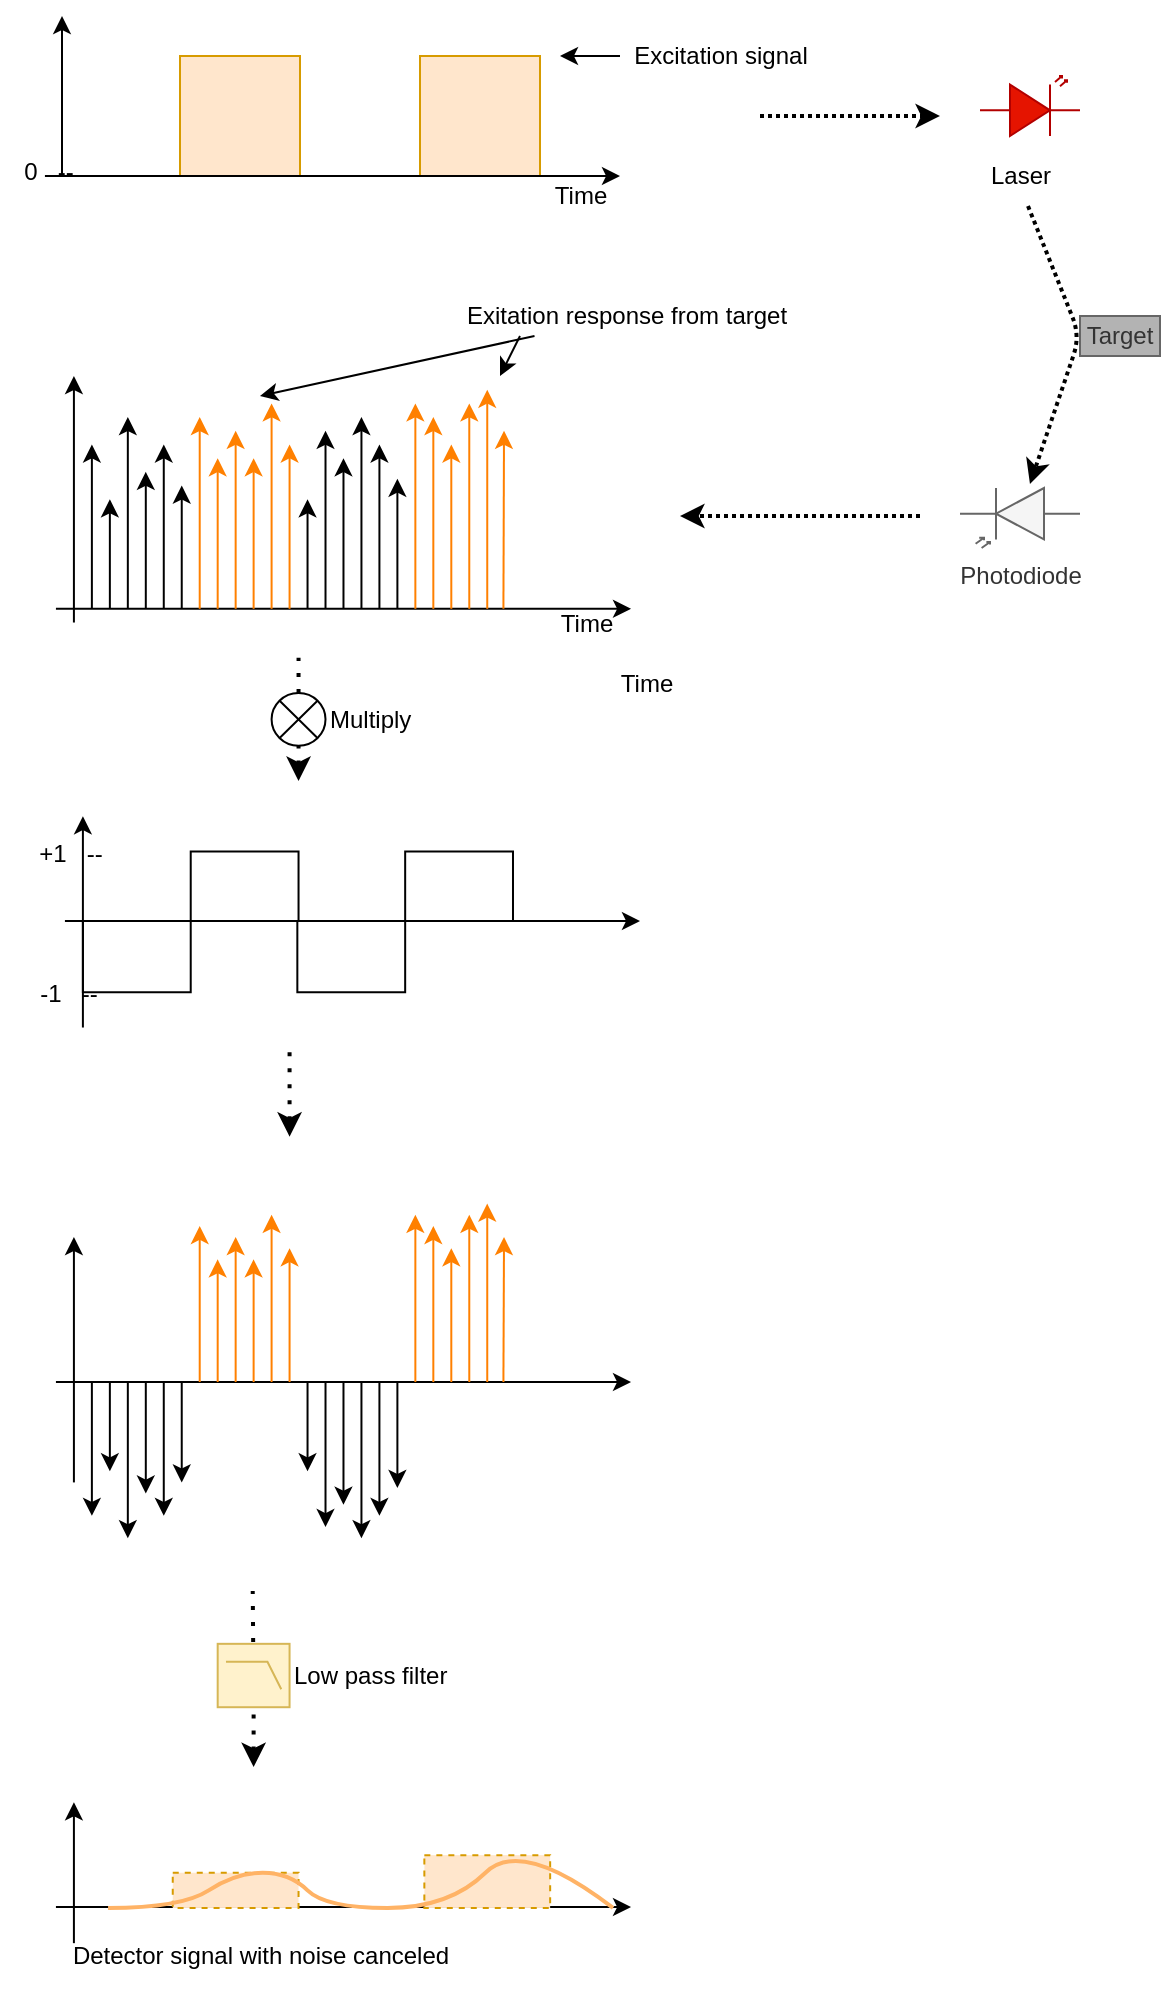 <mxfile version="17.1.3" type="github" pages="5">
  <diagram id="wkifLEeL6s2k6wNWj1AL" name="Signals">
    <mxGraphModel dx="782" dy="625" grid="1" gridSize="10" guides="1" tooltips="1" connect="1" arrows="1" fold="1" page="1" pageScale="1" pageWidth="826" pageHeight="1169" math="0" shadow="0">
      <root>
        <mxCell id="Tvwaqk257zbarVCUoJn4-0" />
        <mxCell id="Tvwaqk257zbarVCUoJn4-1" parent="Tvwaqk257zbarVCUoJn4-0" />
        <mxCell id="y0exCxsh5PRNmsqIgSbH-0" value="" style="group" parent="Tvwaqk257zbarVCUoJn4-1" vertex="1" connectable="0">
          <mxGeometry x="110" y="210" width="310" height="810" as="geometry" />
        </mxCell>
        <mxCell id="Tvwaqk257zbarVCUoJn4-162" value="Time" style="text;html=1;align=center;verticalAlign=middle;resizable=0;points=[];autosize=1;" parent="y0exCxsh5PRNmsqIgSbH-0" vertex="1">
          <mxGeometry x="263.275" y="114.457" width="40" height="20" as="geometry" />
        </mxCell>
        <mxCell id="NTuUF_2zJ3j__ovih33A-5" value="" style="group" parent="y0exCxsh5PRNmsqIgSbH-0" vertex="1" connectable="0">
          <mxGeometry x="17.971" width="287.536" height="123.261" as="geometry" />
        </mxCell>
        <mxCell id="Tvwaqk257zbarVCUoJn4-43" value="" style="endArrow=classic;html=1;" parent="NTuUF_2zJ3j__ovih33A-5" edge="1">
          <mxGeometry width="50" height="50" relative="1" as="geometry">
            <mxPoint x="8.986" y="123.261" as="sourcePoint" />
            <mxPoint x="8.986" as="targetPoint" />
          </mxGeometry>
        </mxCell>
        <mxCell id="Tvwaqk257zbarVCUoJn4-44" value="" style="endArrow=classic;html=1;" parent="NTuUF_2zJ3j__ovih33A-5" edge="1">
          <mxGeometry width="50" height="50" relative="1" as="geometry">
            <mxPoint y="116.413" as="sourcePoint" />
            <mxPoint x="287.536" y="116.413" as="targetPoint" />
          </mxGeometry>
        </mxCell>
        <mxCell id="Tvwaqk257zbarVCUoJn4-114" value="" style="group" parent="NTuUF_2zJ3j__ovih33A-5" vertex="1" connectable="0">
          <mxGeometry x="179.71" y="6.848" width="44.326" height="109.565" as="geometry" />
        </mxCell>
        <mxCell id="Tvwaqk257zbarVCUoJn4-75" value="" style="endArrow=classic;html=1;strokeColor=#FF8000;" parent="Tvwaqk257zbarVCUoJn4-114" edge="1">
          <mxGeometry y="6.848" width="44.928" height="47.079" as="geometry">
            <mxPoint y="109.565" as="sourcePoint" />
            <mxPoint y="6.848" as="targetPoint" />
          </mxGeometry>
        </mxCell>
        <mxCell id="Tvwaqk257zbarVCUoJn4-76" value="" style="endArrow=classic;html=1;strokeColor=#FF8000;" parent="Tvwaqk257zbarVCUoJn4-114" edge="1">
          <mxGeometry y="13.696" width="44.928" height="47.079" as="geometry">
            <mxPoint x="8.986" y="109.565" as="sourcePoint" />
            <mxPoint x="8.986" y="13.696" as="targetPoint" />
            <Array as="points">
              <mxPoint x="8.986" y="13.696" />
            </Array>
          </mxGeometry>
        </mxCell>
        <mxCell id="Tvwaqk257zbarVCUoJn4-77" value="" style="endArrow=classic;html=1;strokeColor=#FF8000;" parent="Tvwaqk257zbarVCUoJn4-114" edge="1">
          <mxGeometry y="27.391" width="44.928" height="47.079" as="geometry">
            <mxPoint x="17.971" y="109.565" as="sourcePoint" />
            <mxPoint x="17.971" y="27.391" as="targetPoint" />
          </mxGeometry>
        </mxCell>
        <mxCell id="Tvwaqk257zbarVCUoJn4-78" value="" style="endArrow=classic;html=1;strokeColor=#FF8000;" parent="Tvwaqk257zbarVCUoJn4-114" edge="1">
          <mxGeometry y="6.848" width="44.928" height="47.079" as="geometry">
            <mxPoint x="26.957" y="109.565" as="sourcePoint" />
            <mxPoint x="26.957" y="6.848" as="targetPoint" />
          </mxGeometry>
        </mxCell>
        <mxCell id="Tvwaqk257zbarVCUoJn4-79" value="" style="endArrow=classic;html=1;strokeColor=#FF8000;" parent="Tvwaqk257zbarVCUoJn4-114" edge="1">
          <mxGeometry width="44.928" height="47.079" as="geometry">
            <mxPoint x="35.942" y="109.565" as="sourcePoint" />
            <mxPoint x="35.942" as="targetPoint" />
          </mxGeometry>
        </mxCell>
        <mxCell id="Tvwaqk257zbarVCUoJn4-80" value="" style="endArrow=classic;html=1;strokeColor=#FF8000;" parent="Tvwaqk257zbarVCUoJn4-114" edge="1">
          <mxGeometry x="-0.602" y="20.543" width="44.928" height="47.079" as="geometry">
            <mxPoint x="44.029" y="109.565" as="sourcePoint" />
            <mxPoint x="44.326" y="20.543" as="targetPoint" />
          </mxGeometry>
        </mxCell>
        <mxCell id="Tvwaqk257zbarVCUoJn4-115" value="" style="group" parent="NTuUF_2zJ3j__ovih33A-5" vertex="1" connectable="0">
          <mxGeometry x="125.797" y="20.543" width="44.928" height="95.87" as="geometry" />
        </mxCell>
        <mxCell id="Tvwaqk257zbarVCUoJn4-83" value="" style="endArrow=classic;html=1;" parent="Tvwaqk257zbarVCUoJn4-115" edge="1">
          <mxGeometry y="41.087" width="44.928" height="34.239" as="geometry">
            <mxPoint y="95.87" as="sourcePoint" />
            <mxPoint y="41.087" as="targetPoint" />
          </mxGeometry>
        </mxCell>
        <mxCell id="Tvwaqk257zbarVCUoJn4-84" value="" style="endArrow=classic;html=1;" parent="Tvwaqk257zbarVCUoJn4-115" edge="1">
          <mxGeometry y="6.848" width="44.928" height="34.239" as="geometry">
            <mxPoint x="8.986" y="95.87" as="sourcePoint" />
            <mxPoint x="8.986" y="6.848" as="targetPoint" />
            <Array as="points">
              <mxPoint x="8.986" y="6.848" />
            </Array>
          </mxGeometry>
        </mxCell>
        <mxCell id="Tvwaqk257zbarVCUoJn4-85" value="" style="endArrow=classic;html=1;" parent="Tvwaqk257zbarVCUoJn4-115" edge="1">
          <mxGeometry y="20.543" width="44.928" height="34.239" as="geometry">
            <mxPoint x="17.971" y="95.87" as="sourcePoint" />
            <mxPoint x="17.971" y="20.543" as="targetPoint" />
          </mxGeometry>
        </mxCell>
        <mxCell id="Tvwaqk257zbarVCUoJn4-86" value="" style="endArrow=classic;html=1;" parent="Tvwaqk257zbarVCUoJn4-115" edge="1">
          <mxGeometry width="44.928" height="34.239" as="geometry">
            <mxPoint x="26.957" y="95.87" as="sourcePoint" />
            <mxPoint x="26.957" as="targetPoint" />
          </mxGeometry>
        </mxCell>
        <mxCell id="Tvwaqk257zbarVCUoJn4-87" value="" style="endArrow=classic;html=1;" parent="Tvwaqk257zbarVCUoJn4-115" edge="1">
          <mxGeometry y="13.696" width="44.928" height="34.239" as="geometry">
            <mxPoint x="35.942" y="95.87" as="sourcePoint" />
            <mxPoint x="35.942" y="13.696" as="targetPoint" />
          </mxGeometry>
        </mxCell>
        <mxCell id="Tvwaqk257zbarVCUoJn4-88" value="" style="endArrow=classic;html=1;" parent="Tvwaqk257zbarVCUoJn4-115" edge="1">
          <mxGeometry y="30.815" width="44.928" height="34.239" as="geometry">
            <mxPoint x="44.928" y="95.87" as="sourcePoint" />
            <mxPoint x="44.928" y="30.815" as="targetPoint" />
          </mxGeometry>
        </mxCell>
        <mxCell id="Tvwaqk257zbarVCUoJn4-116" value="" style="group" parent="NTuUF_2zJ3j__ovih33A-5" vertex="1" connectable="0">
          <mxGeometry x="71.884" y="13.696" width="44.928" height="102.717" as="geometry" />
        </mxCell>
        <mxCell id="Tvwaqk257zbarVCUoJn4-60" value="" style="endArrow=classic;html=1;startSize=6;strokeColor=#FF8000;arcSize=20;" parent="Tvwaqk257zbarVCUoJn4-116" edge="1">
          <mxGeometry y="27.391" width="44.928" height="47.079" as="geometry">
            <mxPoint y="102.717" as="sourcePoint" />
            <mxPoint y="6.848" as="targetPoint" />
          </mxGeometry>
        </mxCell>
        <mxCell id="Tvwaqk257zbarVCUoJn4-61" value="" style="endArrow=classic;html=1;strokeColor=#FF8000;" parent="Tvwaqk257zbarVCUoJn4-116" edge="1">
          <mxGeometry y="27.391" width="44.928" height="47.079" as="geometry">
            <mxPoint x="8.986" y="102.717" as="sourcePoint" />
            <mxPoint x="8.986" y="27.391" as="targetPoint" />
            <Array as="points">
              <mxPoint x="8.986" y="27.391" />
            </Array>
          </mxGeometry>
        </mxCell>
        <mxCell id="Tvwaqk257zbarVCUoJn4-62" value="" style="endArrow=classic;html=1;strokeColor=#FF8000;" parent="Tvwaqk257zbarVCUoJn4-116" edge="1">
          <mxGeometry y="27.391" width="44.928" height="47.079" as="geometry">
            <mxPoint x="17.971" y="102.717" as="sourcePoint" />
            <mxPoint x="17.971" y="13.696" as="targetPoint" />
          </mxGeometry>
        </mxCell>
        <mxCell id="Tvwaqk257zbarVCUoJn4-63" value="" style="endArrow=classic;html=1;strokeColor=#FF8000;" parent="Tvwaqk257zbarVCUoJn4-116" edge="1">
          <mxGeometry y="27.391" width="44.928" height="47.079" as="geometry">
            <mxPoint x="26.957" y="102.717" as="sourcePoint" />
            <mxPoint x="26.957" y="27.391" as="targetPoint" />
          </mxGeometry>
        </mxCell>
        <mxCell id="Tvwaqk257zbarVCUoJn4-64" value="" style="endArrow=classic;html=1;strokeColor=#FF8000;" parent="Tvwaqk257zbarVCUoJn4-116" edge="1">
          <mxGeometry y="27.391" width="44.928" height="47.079" as="geometry">
            <mxPoint x="35.942" y="102.717" as="sourcePoint" />
            <mxPoint x="35.942" as="targetPoint" />
          </mxGeometry>
        </mxCell>
        <mxCell id="Tvwaqk257zbarVCUoJn4-65" value="" style="endArrow=classic;html=1;strokeColor=#FF8000;" parent="Tvwaqk257zbarVCUoJn4-116" edge="1">
          <mxGeometry y="27.391" width="44.928" height="47.079" as="geometry">
            <mxPoint x="44.928" y="102.717" as="sourcePoint" />
            <mxPoint x="44.928" y="20.543" as="targetPoint" />
          </mxGeometry>
        </mxCell>
        <mxCell id="Tvwaqk257zbarVCUoJn4-117" value="" style="group" parent="NTuUF_2zJ3j__ovih33A-5" vertex="1" connectable="0">
          <mxGeometry x="17.971" y="20.543" width="44.928" height="95.87" as="geometry" />
        </mxCell>
        <mxCell id="Tvwaqk257zbarVCUoJn4-46" value="" style="endArrow=classic;html=1;" parent="Tvwaqk257zbarVCUoJn4-117" edge="1">
          <mxGeometry y="41.087" width="44.928" height="34.239" as="geometry">
            <mxPoint y="95.87" as="sourcePoint" />
            <mxPoint y="13.696" as="targetPoint" />
          </mxGeometry>
        </mxCell>
        <mxCell id="Tvwaqk257zbarVCUoJn4-47" value="" style="endArrow=classic;html=1;" parent="Tvwaqk257zbarVCUoJn4-117" edge="1">
          <mxGeometry y="41.087" width="44.928" height="34.239" as="geometry">
            <mxPoint x="8.986" y="95.87" as="sourcePoint" />
            <mxPoint x="8.986" y="41.087" as="targetPoint" />
            <Array as="points">
              <mxPoint x="8.986" y="41.087" />
            </Array>
          </mxGeometry>
        </mxCell>
        <mxCell id="Tvwaqk257zbarVCUoJn4-48" value="" style="endArrow=classic;html=1;" parent="Tvwaqk257zbarVCUoJn4-117" edge="1">
          <mxGeometry y="41.087" width="44.928" height="34.239" as="geometry">
            <mxPoint x="17.971" y="95.87" as="sourcePoint" />
            <mxPoint x="17.971" as="targetPoint" />
          </mxGeometry>
        </mxCell>
        <mxCell id="Tvwaqk257zbarVCUoJn4-49" value="" style="endArrow=classic;html=1;" parent="Tvwaqk257zbarVCUoJn4-117" edge="1">
          <mxGeometry y="41.087" width="44.928" height="34.239" as="geometry">
            <mxPoint x="26.957" y="95.87" as="sourcePoint" />
            <mxPoint x="26.957" y="27.391" as="targetPoint" />
          </mxGeometry>
        </mxCell>
        <mxCell id="Tvwaqk257zbarVCUoJn4-50" value="" style="endArrow=classic;html=1;" parent="Tvwaqk257zbarVCUoJn4-117" edge="1">
          <mxGeometry y="41.087" width="44.928" height="34.239" as="geometry">
            <mxPoint x="35.942" y="95.87" as="sourcePoint" />
            <mxPoint x="35.942" y="13.696" as="targetPoint" />
          </mxGeometry>
        </mxCell>
        <mxCell id="Tvwaqk257zbarVCUoJn4-51" value="" style="endArrow=classic;html=1;" parent="Tvwaqk257zbarVCUoJn4-117" edge="1">
          <mxGeometry y="41.087" width="44.928" height="34.239" as="geometry">
            <mxPoint x="44.928" y="95.87" as="sourcePoint" />
            <mxPoint x="44.928" y="34.239" as="targetPoint" />
          </mxGeometry>
        </mxCell>
        <mxCell id="NTuUF_2zJ3j__ovih33A-6" value="" style="group" parent="y0exCxsh5PRNmsqIgSbH-0" vertex="1" connectable="0">
          <mxGeometry x="122.203" y="140.87" width="31.449" height="61.63" as="geometry" />
        </mxCell>
        <mxCell id="Tvwaqk257zbarVCUoJn4-157" value="" style="endArrow=none;dashed=1;html=1;dashPattern=1 3;strokeWidth=2;startArrow=none;startFill=0;" parent="NTuUF_2zJ3j__ovih33A-6" source="Tvwaqk257zbarVCUoJn4-154" edge="1">
          <mxGeometry width="50" height="50" relative="1" as="geometry">
            <mxPoint x="16.623" y="79.239" as="sourcePoint" />
            <mxPoint x="17.072" as="targetPoint" />
          </mxGeometry>
        </mxCell>
        <mxCell id="Tvwaqk257zbarVCUoJn4-154" value="Multiply" style="verticalLabelPosition=middle;shadow=0;dashed=0;align=left;html=1;verticalAlign=middle;shape=mxgraph.electrical.abstract.multiplier;strokeColor=#000000;labelPosition=right;labelBackgroundColor=none;" parent="NTuUF_2zJ3j__ovih33A-6" vertex="1">
          <mxGeometry x="3.594" y="17.609" width="26.957" height="26.413" as="geometry" />
        </mxCell>
        <mxCell id="Tvwaqk257zbarVCUoJn4-161" value="" style="endArrow=none;dashed=1;html=1;dashPattern=1 3;strokeWidth=2;startArrow=classic;startFill=1;" parent="NTuUF_2zJ3j__ovih33A-6" target="Tvwaqk257zbarVCUoJn4-154" edge="1">
          <mxGeometry width="50" height="50" relative="1" as="geometry">
            <mxPoint x="17.072" y="61.63" as="sourcePoint" />
            <mxPoint x="16.623" y="-17.609" as="targetPoint" />
          </mxGeometry>
        </mxCell>
        <mxCell id="NTuUF_2zJ3j__ovih33A-7" value="" style="group" parent="y0exCxsh5PRNmsqIgSbH-0" vertex="1" connectable="0">
          <mxGeometry y="220.109" width="310" height="105.652" as="geometry" />
        </mxCell>
        <mxCell id="Tvwaqk257zbarVCUoJn4-146" value="" style="pointerEvents=1;verticalLabelPosition=bottom;shadow=0;dashed=0;align=center;html=1;verticalAlign=top;shape=mxgraph.electrical.waveforms.square_wave;fillColor=none;flipH=1;" parent="NTuUF_2zJ3j__ovih33A-7" vertex="1">
          <mxGeometry x="31.449" y="17.609" width="107.826" height="70.435" as="geometry" />
        </mxCell>
        <mxCell id="Tvwaqk257zbarVCUoJn4-149" value="" style="pointerEvents=1;verticalLabelPosition=bottom;shadow=0;dashed=0;align=center;html=1;verticalAlign=top;shape=mxgraph.electrical.waveforms.square_wave;fillColor=none;flipH=1;" parent="NTuUF_2zJ3j__ovih33A-7" vertex="1">
          <mxGeometry x="138.673" y="17.609" width="107.826" height="70.435" as="geometry" />
        </mxCell>
        <mxCell id="Tvwaqk257zbarVCUoJn4-150" value="" style="endArrow=classic;html=1;" parent="NTuUF_2zJ3j__ovih33A-7" edge="1">
          <mxGeometry width="50" height="50" relative="1" as="geometry">
            <mxPoint x="31.449" y="105.652" as="sourcePoint" />
            <mxPoint x="31.449" as="targetPoint" />
          </mxGeometry>
        </mxCell>
        <mxCell id="Tvwaqk257zbarVCUoJn4-151" value="" style="endArrow=classic;html=1;" parent="NTuUF_2zJ3j__ovih33A-7" edge="1">
          <mxGeometry width="50" height="50" relative="1" as="geometry">
            <mxPoint x="22.464" y="52.386" as="sourcePoint" />
            <mxPoint x="310" y="52.386" as="targetPoint" />
          </mxGeometry>
        </mxCell>
        <mxCell id="Tvwaqk257zbarVCUoJn4-152" value="-1&amp;nbsp; &amp;nbsp;--" style="text;html=1;align=center;verticalAlign=middle;resizable=0;points=[];autosize=1;" parent="NTuUF_2zJ3j__ovih33A-7" vertex="1">
          <mxGeometry x="4.493" y="79.239" width="40" height="20" as="geometry" />
        </mxCell>
        <mxCell id="Tvwaqk257zbarVCUoJn4-153" value="+1&amp;nbsp; &amp;nbsp;--" style="text;html=1;align=center;verticalAlign=middle;resizable=0;points=[];autosize=1;" parent="NTuUF_2zJ3j__ovih33A-7" vertex="1">
          <mxGeometry y="8.804" width="50" height="20" as="geometry" />
        </mxCell>
        <mxCell id="NTuUF_2zJ3j__ovih33A-9" value="" style="group" parent="y0exCxsh5PRNmsqIgSbH-0" vertex="1" connectable="0">
          <mxGeometry x="17.971" y="413.804" width="287.536" height="167.283" as="geometry" />
        </mxCell>
        <mxCell id="Tvwaqk257zbarVCUoJn4-2" value="" style="endArrow=classic;html=1;" parent="NTuUF_2zJ3j__ovih33A-9" edge="1">
          <mxGeometry width="50" height="50" relative="1" as="geometry">
            <mxPoint x="8.986" y="139.402" as="sourcePoint" />
            <mxPoint x="8.986" y="16.728" as="targetPoint" />
          </mxGeometry>
        </mxCell>
        <mxCell id="Tvwaqk257zbarVCUoJn4-3" value="" style="endArrow=classic;html=1;" parent="NTuUF_2zJ3j__ovih33A-9" edge="1">
          <mxGeometry width="50" height="50" relative="1" as="geometry">
            <mxPoint y="89.217" as="sourcePoint" />
            <mxPoint x="287.536" y="89.217" as="targetPoint" />
          </mxGeometry>
        </mxCell>
        <mxCell id="Tvwaqk257zbarVCUoJn4-118" value="" style="group" parent="NTuUF_2zJ3j__ovih33A-9" vertex="1" connectable="0">
          <mxGeometry x="71.884" y="5.576" width="44.928" height="83.641" as="geometry" />
        </mxCell>
        <mxCell id="Tvwaqk257zbarVCUoJn4-119" value="" style="endArrow=classic;html=1;startSize=6;strokeColor=#FF8000;arcSize=20;" parent="Tvwaqk257zbarVCUoJn4-118" edge="1">
          <mxGeometry y="22.304" width="44.928" height="38.336" as="geometry">
            <mxPoint y="83.641" as="sourcePoint" />
            <mxPoint y="5.576" as="targetPoint" />
          </mxGeometry>
        </mxCell>
        <mxCell id="Tvwaqk257zbarVCUoJn4-120" value="" style="endArrow=classic;html=1;strokeColor=#FF8000;" parent="Tvwaqk257zbarVCUoJn4-118" edge="1">
          <mxGeometry y="22.304" width="44.928" height="38.336" as="geometry">
            <mxPoint x="8.986" y="83.641" as="sourcePoint" />
            <mxPoint x="8.986" y="22.304" as="targetPoint" />
            <Array as="points">
              <mxPoint x="8.986" y="22.304" />
            </Array>
          </mxGeometry>
        </mxCell>
        <mxCell id="Tvwaqk257zbarVCUoJn4-121" value="" style="endArrow=classic;html=1;strokeColor=#FF8000;" parent="Tvwaqk257zbarVCUoJn4-118" edge="1">
          <mxGeometry y="22.304" width="44.928" height="38.336" as="geometry">
            <mxPoint x="17.971" y="83.641" as="sourcePoint" />
            <mxPoint x="17.971" y="11.152" as="targetPoint" />
          </mxGeometry>
        </mxCell>
        <mxCell id="Tvwaqk257zbarVCUoJn4-122" value="" style="endArrow=classic;html=1;strokeColor=#FF8000;" parent="Tvwaqk257zbarVCUoJn4-118" edge="1">
          <mxGeometry y="22.304" width="44.928" height="38.336" as="geometry">
            <mxPoint x="26.957" y="83.641" as="sourcePoint" />
            <mxPoint x="26.957" y="22.304" as="targetPoint" />
          </mxGeometry>
        </mxCell>
        <mxCell id="Tvwaqk257zbarVCUoJn4-123" value="" style="endArrow=classic;html=1;strokeColor=#FF8000;" parent="Tvwaqk257zbarVCUoJn4-118" edge="1">
          <mxGeometry y="22.304" width="44.928" height="38.336" as="geometry">
            <mxPoint x="35.942" y="83.641" as="sourcePoint" />
            <mxPoint x="35.942" as="targetPoint" />
          </mxGeometry>
        </mxCell>
        <mxCell id="Tvwaqk257zbarVCUoJn4-124" value="" style="endArrow=classic;html=1;strokeColor=#FF8000;" parent="Tvwaqk257zbarVCUoJn4-118" edge="1">
          <mxGeometry y="22.304" width="44.928" height="38.336" as="geometry">
            <mxPoint x="44.928" y="83.641" as="sourcePoint" />
            <mxPoint x="44.928" y="16.728" as="targetPoint" />
          </mxGeometry>
        </mxCell>
        <mxCell id="Tvwaqk257zbarVCUoJn4-125" value="" style="group" parent="NTuUF_2zJ3j__ovih33A-9" vertex="1" connectable="0">
          <mxGeometry x="179.71" width="44.326" height="89.217" as="geometry" />
        </mxCell>
        <mxCell id="Tvwaqk257zbarVCUoJn4-126" value="" style="endArrow=classic;html=1;strokeColor=#FF8000;" parent="Tvwaqk257zbarVCUoJn4-125" edge="1">
          <mxGeometry y="5.576" width="44.928" height="38.336" as="geometry">
            <mxPoint y="89.217" as="sourcePoint" />
            <mxPoint y="5.576" as="targetPoint" />
          </mxGeometry>
        </mxCell>
        <mxCell id="Tvwaqk257zbarVCUoJn4-127" value="" style="endArrow=classic;html=1;strokeColor=#FF8000;" parent="Tvwaqk257zbarVCUoJn4-125" edge="1">
          <mxGeometry y="11.152" width="44.928" height="38.336" as="geometry">
            <mxPoint x="8.986" y="89.217" as="sourcePoint" />
            <mxPoint x="8.986" y="11.152" as="targetPoint" />
            <Array as="points">
              <mxPoint x="8.986" y="11.152" />
            </Array>
          </mxGeometry>
        </mxCell>
        <mxCell id="Tvwaqk257zbarVCUoJn4-128" value="" style="endArrow=classic;html=1;strokeColor=#FF8000;" parent="Tvwaqk257zbarVCUoJn4-125" edge="1">
          <mxGeometry y="22.304" width="44.928" height="38.336" as="geometry">
            <mxPoint x="17.971" y="89.217" as="sourcePoint" />
            <mxPoint x="17.971" y="22.304" as="targetPoint" />
          </mxGeometry>
        </mxCell>
        <mxCell id="Tvwaqk257zbarVCUoJn4-129" value="" style="endArrow=classic;html=1;strokeColor=#FF8000;" parent="Tvwaqk257zbarVCUoJn4-125" edge="1">
          <mxGeometry y="5.576" width="44.928" height="38.336" as="geometry">
            <mxPoint x="26.957" y="89.217" as="sourcePoint" />
            <mxPoint x="26.957" y="5.576" as="targetPoint" />
          </mxGeometry>
        </mxCell>
        <mxCell id="Tvwaqk257zbarVCUoJn4-130" value="" style="endArrow=classic;html=1;strokeColor=#FF8000;" parent="Tvwaqk257zbarVCUoJn4-125" edge="1">
          <mxGeometry width="44.928" height="38.336" as="geometry">
            <mxPoint x="35.942" y="89.217" as="sourcePoint" />
            <mxPoint x="35.942" as="targetPoint" />
          </mxGeometry>
        </mxCell>
        <mxCell id="Tvwaqk257zbarVCUoJn4-131" value="" style="endArrow=classic;html=1;strokeColor=#FF8000;" parent="Tvwaqk257zbarVCUoJn4-125" edge="1">
          <mxGeometry x="-0.602" y="16.728" width="44.928" height="38.336" as="geometry">
            <mxPoint x="44.029" y="89.217" as="sourcePoint" />
            <mxPoint x="44.326" y="16.728" as="targetPoint" />
          </mxGeometry>
        </mxCell>
        <mxCell id="Tvwaqk257zbarVCUoJn4-133" value="" style="endArrow=classic;html=1;" parent="NTuUF_2zJ3j__ovih33A-9" edge="1">
          <mxGeometry x="17.971" y="111.522" width="44.928" height="27.88" as="geometry">
            <mxPoint x="17.971" y="89.217" as="sourcePoint" />
            <mxPoint x="17.971" y="156.13" as="targetPoint" />
          </mxGeometry>
        </mxCell>
        <mxCell id="Tvwaqk257zbarVCUoJn4-134" value="" style="endArrow=classic;html=1;" parent="NTuUF_2zJ3j__ovih33A-9" edge="1">
          <mxGeometry x="17.971" y="89.217" width="44.928" height="27.88" as="geometry">
            <mxPoint x="26.957" y="89.217" as="sourcePoint" />
            <mxPoint x="26.957" y="133.826" as="targetPoint" />
            <Array as="points">
              <mxPoint x="26.957" y="89.217" />
            </Array>
          </mxGeometry>
        </mxCell>
        <mxCell id="Tvwaqk257zbarVCUoJn4-135" value="" style="endArrow=classic;html=1;" parent="NTuUF_2zJ3j__ovih33A-9" edge="1">
          <mxGeometry x="17.971" y="122.674" width="44.928" height="27.88" as="geometry">
            <mxPoint x="35.942" y="89.217" as="sourcePoint" />
            <mxPoint x="35.942" y="167.283" as="targetPoint" />
          </mxGeometry>
        </mxCell>
        <mxCell id="Tvwaqk257zbarVCUoJn4-136" value="" style="endArrow=classic;html=1;" parent="NTuUF_2zJ3j__ovih33A-9" edge="1">
          <mxGeometry x="17.971" y="100.37" width="44.928" height="27.88" as="geometry">
            <mxPoint x="44.928" y="89.217" as="sourcePoint" />
            <mxPoint x="44.928" y="144.978" as="targetPoint" />
          </mxGeometry>
        </mxCell>
        <mxCell id="Tvwaqk257zbarVCUoJn4-137" value="" style="endArrow=classic;html=1;" parent="NTuUF_2zJ3j__ovih33A-9" edge="1">
          <mxGeometry x="17.971" y="111.522" width="44.928" height="27.88" as="geometry">
            <mxPoint x="53.913" y="89.217" as="sourcePoint" />
            <mxPoint x="53.913" y="156.13" as="targetPoint" />
          </mxGeometry>
        </mxCell>
        <mxCell id="Tvwaqk257zbarVCUoJn4-138" value="" style="endArrow=classic;html=1;" parent="NTuUF_2zJ3j__ovih33A-9" edge="1">
          <mxGeometry x="17.971" y="94.793" width="44.928" height="27.88" as="geometry">
            <mxPoint x="62.899" y="89.217" as="sourcePoint" />
            <mxPoint x="62.899" y="139.402" as="targetPoint" />
          </mxGeometry>
        </mxCell>
        <mxCell id="Tvwaqk257zbarVCUoJn4-140" value="" style="endArrow=classic;html=1;" parent="NTuUF_2zJ3j__ovih33A-9" edge="1">
          <mxGeometry x="125.797" y="89.217" width="44.928" height="27.88" as="geometry">
            <mxPoint x="125.797" y="89.217" as="sourcePoint" />
            <mxPoint x="125.797" y="133.826" as="targetPoint" />
          </mxGeometry>
        </mxCell>
        <mxCell id="Tvwaqk257zbarVCUoJn4-141" value="" style="endArrow=classic;html=1;" parent="NTuUF_2zJ3j__ovih33A-9" edge="1">
          <mxGeometry x="125.797" y="89.217" width="44.928" height="27.88" as="geometry">
            <mxPoint x="134.783" y="89.217" as="sourcePoint" />
            <mxPoint x="134.783" y="161.707" as="targetPoint" />
            <Array as="points">
              <mxPoint x="134.783" y="89.217" />
            </Array>
          </mxGeometry>
        </mxCell>
        <mxCell id="Tvwaqk257zbarVCUoJn4-142" value="" style="endArrow=classic;html=1;" parent="NTuUF_2zJ3j__ovih33A-9" edge="1">
          <mxGeometry x="125.797" y="89.217" width="44.928" height="27.88" as="geometry">
            <mxPoint x="143.768" y="89.217" as="sourcePoint" />
            <mxPoint x="143.768" y="150.554" as="targetPoint" />
          </mxGeometry>
        </mxCell>
        <mxCell id="Tvwaqk257zbarVCUoJn4-143" value="" style="endArrow=classic;html=1;" parent="NTuUF_2zJ3j__ovih33A-9" edge="1">
          <mxGeometry x="125.797" y="89.217" width="44.928" height="27.88" as="geometry">
            <mxPoint x="152.754" y="89.217" as="sourcePoint" />
            <mxPoint x="152.754" y="167.283" as="targetPoint" />
          </mxGeometry>
        </mxCell>
        <mxCell id="Tvwaqk257zbarVCUoJn4-144" value="" style="endArrow=classic;html=1;" parent="NTuUF_2zJ3j__ovih33A-9" edge="1">
          <mxGeometry x="125.797" y="89.217" width="44.928" height="27.88" as="geometry">
            <mxPoint x="161.739" y="89.217" as="sourcePoint" />
            <mxPoint x="161.739" y="156.13" as="targetPoint" />
          </mxGeometry>
        </mxCell>
        <mxCell id="Tvwaqk257zbarVCUoJn4-145" value="" style="endArrow=classic;html=1;" parent="NTuUF_2zJ3j__ovih33A-9" edge="1">
          <mxGeometry x="125.797" y="89.217" width="44.928" height="27.88" as="geometry">
            <mxPoint x="170.725" y="89.217" as="sourcePoint" />
            <mxPoint x="170.725" y="142.19" as="targetPoint" />
          </mxGeometry>
        </mxCell>
        <mxCell id="NTuUF_2zJ3j__ovih33A-10" value="" style="group" parent="y0exCxsh5PRNmsqIgSbH-0" vertex="1" connectable="0">
          <mxGeometry x="98.841" y="607.5" width="35.942" height="88.043" as="geometry" />
        </mxCell>
        <mxCell id="iKZNlaza2PBG03GFL4CP-10" value="" style="endArrow=none;dashed=1;html=1;dashPattern=1 3;strokeWidth=2;startArrow=none;startFill=0;" parent="NTuUF_2zJ3j__ovih33A-10" edge="1">
          <mxGeometry width="50" height="50" relative="1" as="geometry">
            <mxPoint x="17.816" y="33.457" as="sourcePoint" />
            <mxPoint x="17.522" as="targetPoint" />
          </mxGeometry>
        </mxCell>
        <mxCell id="iKZNlaza2PBG03GFL4CP-12" value="" style="endArrow=none;dashed=1;html=1;dashPattern=1 3;strokeWidth=2;startArrow=classic;startFill=1;" parent="NTuUF_2zJ3j__ovih33A-10" edge="1">
          <mxGeometry width="50" height="50" relative="1" as="geometry">
            <mxPoint x="17.971" y="88.043" as="sourcePoint" />
            <mxPoint x="17.971" y="61.63" as="targetPoint" />
          </mxGeometry>
        </mxCell>
        <mxCell id="NTuUF_2zJ3j__ovih33A-0" value="Low pass filter" style="verticalLabelPosition=middle;shadow=0;dashed=0;align=left;html=1;verticalAlign=middle;shape=mxgraph.electrical.logic_gates.lowpass_filter;fillColor=#fff2cc;strokeColor=#d6b656;labelPosition=right;" parent="NTuUF_2zJ3j__ovih33A-10" vertex="1">
          <mxGeometry y="26.413" width="35.942" height="31.696" as="geometry" />
        </mxCell>
        <mxCell id="NTuUF_2zJ3j__ovih33A-11" value="" style="group" parent="y0exCxsh5PRNmsqIgSbH-0" vertex="1" connectable="0">
          <mxGeometry x="17.971" y="713.152" width="287.536" height="96.848" as="geometry" />
        </mxCell>
        <mxCell id="iKZNlaza2PBG03GFL4CP-4" value="" style="endArrow=classic;html=1;" parent="NTuUF_2zJ3j__ovih33A-11" edge="1">
          <mxGeometry width="50" height="50" relative="1" as="geometry">
            <mxPoint x="8.986" y="70.435" as="sourcePoint" />
            <mxPoint x="8.986" as="targetPoint" />
          </mxGeometry>
        </mxCell>
        <mxCell id="iKZNlaza2PBG03GFL4CP-5" value="" style="endArrow=classic;html=1;" parent="NTuUF_2zJ3j__ovih33A-11" edge="1">
          <mxGeometry width="50" height="50" relative="1" as="geometry">
            <mxPoint y="52.386" as="sourcePoint" />
            <mxPoint x="287.536" y="52.386" as="targetPoint" />
          </mxGeometry>
        </mxCell>
        <mxCell id="iKZNlaza2PBG03GFL4CP-8" value="" style="rounded=0;whiteSpace=wrap;html=1;fillColor=#ffe6cc;strokeColor=#d79b00;dashed=1;" parent="NTuUF_2zJ3j__ovih33A-11" vertex="1">
          <mxGeometry x="58.406" y="35.217" width="62.899" height="17.609" as="geometry" />
        </mxCell>
        <mxCell id="iKZNlaza2PBG03GFL4CP-9" value="" style="rounded=0;whiteSpace=wrap;html=1;fillColor=#ffe6cc;strokeColor=#d79b00;dashed=1;" parent="NTuUF_2zJ3j__ovih33A-11" vertex="1">
          <mxGeometry x="184.203" y="26.413" width="62.899" height="26.413" as="geometry" />
        </mxCell>
        <mxCell id="NTuUF_2zJ3j__ovih33A-3" value="" style="curved=1;endArrow=none;html=1;endFill=0;fillColor=#ffe6cc;strokeWidth=2;strokeColor=#FFB366;" parent="NTuUF_2zJ3j__ovih33A-11" edge="1">
          <mxGeometry width="50" height="50" relative="1" as="geometry">
            <mxPoint x="26.058" y="52.826" as="sourcePoint" />
            <mxPoint x="278.551" y="52.826" as="targetPoint" />
            <Array as="points">
              <mxPoint x="62.899" y="52.826" />
              <mxPoint x="89.855" y="35.217" />
              <mxPoint x="116.812" y="35.217" />
              <mxPoint x="134.783" y="52.826" />
              <mxPoint x="196.783" y="52.826" />
              <mxPoint x="232.725" y="17.609" />
            </Array>
          </mxGeometry>
        </mxCell>
        <mxCell id="NTuUF_2zJ3j__ovih33A-4" value="Detector signal with noise canceled" style="text;html=1;align=center;verticalAlign=middle;resizable=0;points=[];autosize=1;" parent="NTuUF_2zJ3j__ovih33A-11" vertex="1">
          <mxGeometry x="2.027" y="66.849" width="200" height="20" as="geometry" />
        </mxCell>
        <mxCell id="Tvwaqk257zbarVCUoJn4-160" value="" style="endArrow=none;dashed=1;html=1;dashPattern=1 3;strokeWidth=2;endFill=0;startArrow=classic;startFill=1;" parent="y0exCxsh5PRNmsqIgSbH-0" edge="1">
          <mxGeometry x="121.304" y="318.717" width="44.928" height="44.022" as="geometry">
            <mxPoint x="134.783" y="380.348" as="sourcePoint" />
            <mxPoint x="134.783" y="334.565" as="targetPoint" />
          </mxGeometry>
        </mxCell>
        <mxCell id="y0exCxsh5PRNmsqIgSbH-1" value="" style="group" parent="Tvwaqk257zbarVCUoJn4-1" vertex="1" connectable="0">
          <mxGeometry x="100" y="59.999" width="310" height="105.652" as="geometry" />
        </mxCell>
        <mxCell id="y0exCxsh5PRNmsqIgSbH-4" value="" style="endArrow=classic;html=1;exitX=0.675;exitY=0.609;exitDx=0;exitDy=0;exitPerimeter=0;" parent="y0exCxsh5PRNmsqIgSbH-1" source="y0exCxsh5PRNmsqIgSbH-6" edge="1">
          <mxGeometry width="50" height="50" relative="1" as="geometry">
            <mxPoint x="31.449" y="105.652" as="sourcePoint" />
            <mxPoint x="31" y="-29.999" as="targetPoint" />
          </mxGeometry>
        </mxCell>
        <mxCell id="y0exCxsh5PRNmsqIgSbH-6" value="0&amp;nbsp; &amp;nbsp;--" style="text;html=1;align=center;verticalAlign=middle;resizable=0;points=[];autosize=1;" parent="y0exCxsh5PRNmsqIgSbH-1" vertex="1">
          <mxGeometry x="4.003" y="37.829" width="40" height="20" as="geometry" />
        </mxCell>
        <mxCell id="y0exCxsh5PRNmsqIgSbH-11" value="Time" style="text;html=1;align=center;verticalAlign=middle;resizable=0;points=[];autosize=1;" parent="y0exCxsh5PRNmsqIgSbH-1" vertex="1">
          <mxGeometry x="269.995" y="49.998" width="40" height="20" as="geometry" />
        </mxCell>
        <mxCell id="y0exCxsh5PRNmsqIgSbH-14" value="" style="rounded=0;whiteSpace=wrap;html=1;fillColor=#ffe6cc;strokeColor=#d79b00;" parent="y0exCxsh5PRNmsqIgSbH-1" vertex="1">
          <mxGeometry x="90" y="-10" width="60" height="60" as="geometry" />
        </mxCell>
        <mxCell id="y0exCxsh5PRNmsqIgSbH-15" value="" style="rounded=0;whiteSpace=wrap;html=1;fillColor=#ffe6cc;strokeColor=#d79b00;" parent="y0exCxsh5PRNmsqIgSbH-1" vertex="1">
          <mxGeometry x="210" y="-10" width="60" height="60" as="geometry" />
        </mxCell>
        <mxCell id="y0exCxsh5PRNmsqIgSbH-5" value="" style="endArrow=classic;html=1;" parent="y0exCxsh5PRNmsqIgSbH-1" edge="1">
          <mxGeometry width="50" height="50" relative="1" as="geometry">
            <mxPoint x="22.464" y="49.996" as="sourcePoint" />
            <mxPoint x="310" y="49.996" as="targetPoint" />
          </mxGeometry>
        </mxCell>
        <mxCell id="y0exCxsh5PRNmsqIgSbH-10" style="edgeStyle=orthogonalEdgeStyle;rounded=0;orthogonalLoop=1;jettySize=auto;html=1;" parent="Tvwaqk257zbarVCUoJn4-1" source="y0exCxsh5PRNmsqIgSbH-9" edge="1">
          <mxGeometry relative="1" as="geometry">
            <mxPoint x="380" y="50" as="targetPoint" />
          </mxGeometry>
        </mxCell>
        <mxCell id="y0exCxsh5PRNmsqIgSbH-9" value="Excitation signal" style="text;html=1;align=center;verticalAlign=middle;resizable=0;points=[];autosize=1;" parent="Tvwaqk257zbarVCUoJn4-1" vertex="1">
          <mxGeometry x="410" y="40" width="100" height="20" as="geometry" />
        </mxCell>
        <mxCell id="y0exCxsh5PRNmsqIgSbH-13" value="Time" style="text;html=1;align=center;verticalAlign=middle;resizable=0;points=[];autosize=1;" parent="Tvwaqk257zbarVCUoJn4-1" vertex="1">
          <mxGeometry x="403.275" y="354.457" width="40" height="20" as="geometry" />
        </mxCell>
        <mxCell id="y0exCxsh5PRNmsqIgSbH-16" value="Exitation response from target" style="text;html=1;align=center;verticalAlign=middle;resizable=0;points=[];autosize=1;" parent="Tvwaqk257zbarVCUoJn4-1" vertex="1">
          <mxGeometry x="323" y="170" width="180" height="20" as="geometry" />
        </mxCell>
        <mxCell id="y0exCxsh5PRNmsqIgSbH-18" value="" style="endArrow=classic;html=1;" parent="Tvwaqk257zbarVCUoJn4-1" source="y0exCxsh5PRNmsqIgSbH-16" edge="1">
          <mxGeometry width="50" height="50" relative="1" as="geometry">
            <mxPoint x="321" y="184" as="sourcePoint" />
            <mxPoint x="230" y="220" as="targetPoint" />
          </mxGeometry>
        </mxCell>
        <mxCell id="y0exCxsh5PRNmsqIgSbH-19" value="" style="endArrow=classic;html=1;" parent="Tvwaqk257zbarVCUoJn4-1" edge="1">
          <mxGeometry width="50" height="50" relative="1" as="geometry">
            <mxPoint x="360" y="190" as="sourcePoint" />
            <mxPoint x="350" y="210" as="targetPoint" />
          </mxGeometry>
        </mxCell>
        <mxCell id="y0exCxsh5PRNmsqIgSbH-20" value="l" style="verticalLabelPosition=bottom;shadow=0;dashed=0;align=center;html=1;verticalAlign=top;shape=mxgraph.electrical.opto_electronics.led_2;pointerEvents=1;fillColor=#e51400;strokeColor=#B20000;fontColor=#ffffff;" parent="Tvwaqk257zbarVCUoJn4-1" vertex="1">
          <mxGeometry x="590" y="60" width="50" height="30" as="geometry" />
        </mxCell>
        <mxCell id="y0exCxsh5PRNmsqIgSbH-21" value="" style="endArrow=classic;html=1;strokeWidth=2;dashed=1;dashPattern=1 1;" parent="Tvwaqk257zbarVCUoJn4-1" edge="1">
          <mxGeometry width="50" height="50" relative="1" as="geometry">
            <mxPoint x="480" y="80" as="sourcePoint" />
            <mxPoint x="570" y="80" as="targetPoint" />
          </mxGeometry>
        </mxCell>
        <mxCell id="y0exCxsh5PRNmsqIgSbH-22" value="Photodiode" style="verticalLabelPosition=bottom;shadow=0;dashed=0;align=center;html=1;verticalAlign=top;shape=mxgraph.electrical.opto_electronics.light-activated_scr;pointerEvents=1;direction=west;fillColor=#f5f5f5;strokeColor=#666666;fontColor=#333333;" parent="Tvwaqk257zbarVCUoJn4-1" vertex="1">
          <mxGeometry x="580" y="266" width="60" height="30" as="geometry" />
        </mxCell>
        <mxCell id="y0exCxsh5PRNmsqIgSbH-23" value="" style="endArrow=classic;html=1;strokeWidth=2;dashed=1;dashPattern=1 1;entryX=0.417;entryY=1.067;entryDx=0;entryDy=0;entryPerimeter=0;exitX=0.58;exitY=1.25;exitDx=0;exitDy=0;exitPerimeter=0;" parent="Tvwaqk257zbarVCUoJn4-1" source="y0exCxsh5PRNmsqIgSbH-25" target="y0exCxsh5PRNmsqIgSbH-22" edge="1">
          <mxGeometry width="50" height="50" relative="1" as="geometry">
            <mxPoint x="610" y="130" as="sourcePoint" />
            <mxPoint x="610" y="250" as="targetPoint" />
            <Array as="points">
              <mxPoint x="640" y="190" />
            </Array>
          </mxGeometry>
        </mxCell>
        <mxCell id="y0exCxsh5PRNmsqIgSbH-24" value="" style="endArrow=classic;html=1;strokeWidth=2;dashed=1;dashPattern=1 1;" parent="Tvwaqk257zbarVCUoJn4-1" edge="1">
          <mxGeometry width="50" height="50" relative="1" as="geometry">
            <mxPoint x="560" y="280" as="sourcePoint" />
            <mxPoint x="440" y="280" as="targetPoint" />
          </mxGeometry>
        </mxCell>
        <mxCell id="y0exCxsh5PRNmsqIgSbH-25" value="Laser" style="text;html=1;align=center;verticalAlign=middle;resizable=0;points=[];autosize=1;" parent="Tvwaqk257zbarVCUoJn4-1" vertex="1">
          <mxGeometry x="585" y="100" width="50" height="20" as="geometry" />
        </mxCell>
        <mxCell id="N-g_dXSmnqfDv4EDwXa6-0" value="Target" style="rounded=0;whiteSpace=wrap;html=1;fillColor=#B3B3B3;strokeColor=#666666;fontColor=#333333;" parent="Tvwaqk257zbarVCUoJn4-1" vertex="1">
          <mxGeometry x="640" y="180" width="40" height="20" as="geometry" />
        </mxCell>
      </root>
    </mxGraphModel>
  </diagram>
  <diagram name="Signals_alt" id="PIcYj_YCfkB4LgekO1x9">
    <mxGraphModel dx="782" dy="625" grid="1" gridSize="10" guides="1" tooltips="1" connect="1" arrows="1" fold="1" page="1" pageScale="1" pageWidth="1654" pageHeight="1169" math="0" shadow="0">
      <root>
        <mxCell id="gkb846epzkZJU-U5lEdZ-0" />
        <mxCell id="gkb846epzkZJU-U5lEdZ-1" parent="gkb846epzkZJU-U5lEdZ-0" />
        <mxCell id="gkb846epzkZJU-U5lEdZ-87" value="" style="group" parent="gkb846epzkZJU-U5lEdZ-1" vertex="1" connectable="0">
          <mxGeometry x="100" y="70" width="280" height="80" as="geometry" />
        </mxCell>
        <mxCell id="gkb846epzkZJU-U5lEdZ-88" value="" style="endArrow=classic;html=1;exitX=0.675;exitY=0.609;exitDx=0;exitDy=0;exitPerimeter=0;" parent="gkb846epzkZJU-U5lEdZ-87" source="gkb846epzkZJU-U5lEdZ-89" edge="1">
          <mxGeometry width="50" height="50" relative="1" as="geometry">
            <mxPoint x="28.406" y="80" as="sourcePoint" />
            <mxPoint x="28" y="-22.715" as="targetPoint" />
          </mxGeometry>
        </mxCell>
        <mxCell id="gkb846epzkZJU-U5lEdZ-89" value="0&amp;nbsp; &amp;nbsp;--" style="text;html=1;align=center;verticalAlign=middle;resizable=0;points=[];autosize=1;" parent="gkb846epzkZJU-U5lEdZ-87" vertex="1">
          <mxGeometry x="3.615" y="28.644" width="40" height="20" as="geometry" />
        </mxCell>
        <mxCell id="gkb846epzkZJU-U5lEdZ-90" value="Time" style="text;html=1;align=center;verticalAlign=middle;resizable=0;points=[];autosize=1;" parent="gkb846epzkZJU-U5lEdZ-87" vertex="1">
          <mxGeometry x="243.867" y="37.858" width="40" height="20" as="geometry" />
        </mxCell>
        <mxCell id="gkb846epzkZJU-U5lEdZ-91" value="" style="rounded=0;whiteSpace=wrap;html=1;fillColor=#ffe6cc;strokeColor=#d79b00;" parent="gkb846epzkZJU-U5lEdZ-87" vertex="1">
          <mxGeometry x="81.29" y="-7.572" width="54.194" height="45.432" as="geometry" />
        </mxCell>
        <mxCell id="gkb846epzkZJU-U5lEdZ-92" value="" style="rounded=0;whiteSpace=wrap;html=1;fillColor=#ffe6cc;strokeColor=#d79b00;" parent="gkb846epzkZJU-U5lEdZ-87" vertex="1">
          <mxGeometry x="189.677" y="-7.572" width="54.194" height="45.432" as="geometry" />
        </mxCell>
        <mxCell id="gkb846epzkZJU-U5lEdZ-93" value="" style="endArrow=classic;html=1;" parent="gkb846epzkZJU-U5lEdZ-87" edge="1">
          <mxGeometry width="50" height="50" relative="1" as="geometry">
            <mxPoint x="20.29" y="37.857" as="sourcePoint" />
            <mxPoint x="280" y="37.857" as="targetPoint" />
          </mxGeometry>
        </mxCell>
        <mxCell id="gkb846epzkZJU-U5lEdZ-94" style="edgeStyle=orthogonalEdgeStyle;rounded=0;orthogonalLoop=1;jettySize=auto;html=1;" parent="gkb846epzkZJU-U5lEdZ-1" source="gkb846epzkZJU-U5lEdZ-95" edge="1">
          <mxGeometry relative="1" as="geometry">
            <mxPoint x="380" y="50" as="targetPoint" />
          </mxGeometry>
        </mxCell>
        <mxCell id="gkb846epzkZJU-U5lEdZ-95" value="Excitation signal" style="text;html=1;align=center;verticalAlign=middle;resizable=0;points=[];autosize=1;" parent="gkb846epzkZJU-U5lEdZ-1" vertex="1">
          <mxGeometry x="410" y="40" width="100" height="20" as="geometry" />
        </mxCell>
        <mxCell id="gkb846epzkZJU-U5lEdZ-96" value="Time" style="text;html=1;align=center;verticalAlign=middle;resizable=0;points=[];autosize=1;" parent="gkb846epzkZJU-U5lEdZ-1" vertex="1">
          <mxGeometry x="403.275" y="354.457" width="40" height="20" as="geometry" />
        </mxCell>
        <mxCell id="gkb846epzkZJU-U5lEdZ-97" value="Ovesampled response from target" style="text;html=1;align=center;verticalAlign=middle;resizable=0;points=[];autosize=1;" parent="gkb846epzkZJU-U5lEdZ-1" vertex="1">
          <mxGeometry x="313" y="170" width="200" height="20" as="geometry" />
        </mxCell>
        <mxCell id="gkb846epzkZJU-U5lEdZ-98" value="" style="endArrow=classic;html=1;" parent="gkb846epzkZJU-U5lEdZ-1" source="gkb846epzkZJU-U5lEdZ-97" edge="1">
          <mxGeometry width="50" height="50" relative="1" as="geometry">
            <mxPoint x="321" y="184" as="sourcePoint" />
            <mxPoint x="230" y="220" as="targetPoint" />
          </mxGeometry>
        </mxCell>
        <mxCell id="gkb846epzkZJU-U5lEdZ-99" value="" style="endArrow=classic;html=1;" parent="gkb846epzkZJU-U5lEdZ-1" edge="1">
          <mxGeometry width="50" height="50" relative="1" as="geometry">
            <mxPoint x="360" y="190" as="sourcePoint" />
            <mxPoint x="350" y="210" as="targetPoint" />
          </mxGeometry>
        </mxCell>
        <mxCell id="gkb846epzkZJU-U5lEdZ-100" value="l" style="verticalLabelPosition=bottom;shadow=0;dashed=0;align=center;html=1;verticalAlign=top;shape=mxgraph.electrical.opto_electronics.led_2;pointerEvents=1;fillColor=#e51400;strokeColor=#B20000;fontColor=#ffffff;" parent="gkb846epzkZJU-U5lEdZ-1" vertex="1">
          <mxGeometry x="663" y="40" width="50" height="30" as="geometry" />
        </mxCell>
        <mxCell id="gkb846epzkZJU-U5lEdZ-101" value="" style="endArrow=classic;html=1;strokeWidth=2;dashed=1;dashPattern=1 1;" parent="gkb846epzkZJU-U5lEdZ-1" edge="1">
          <mxGeometry width="50" height="50" relative="1" as="geometry">
            <mxPoint x="553" y="60" as="sourcePoint" />
            <mxPoint x="643" y="60" as="targetPoint" />
          </mxGeometry>
        </mxCell>
        <mxCell id="gkb846epzkZJU-U5lEdZ-102" value="Photodiode" style="verticalLabelPosition=bottom;shadow=0;dashed=0;align=center;html=1;verticalAlign=top;shape=mxgraph.electrical.opto_electronics.light-activated_scr;pointerEvents=1;direction=west;fillColor=#f5f5f5;strokeColor=#666666;fontColor=#333333;" parent="gkb846epzkZJU-U5lEdZ-1" vertex="1">
          <mxGeometry x="653" y="246" width="60" height="30" as="geometry" />
        </mxCell>
        <mxCell id="gkb846epzkZJU-U5lEdZ-103" value="" style="endArrow=classic;html=1;strokeWidth=2;dashed=1;dashPattern=1 1;entryX=0.417;entryY=1.067;entryDx=0;entryDy=0;entryPerimeter=0;exitX=0.58;exitY=1.25;exitDx=0;exitDy=0;exitPerimeter=0;" parent="gkb846epzkZJU-U5lEdZ-1" source="gkb846epzkZJU-U5lEdZ-105" target="gkb846epzkZJU-U5lEdZ-102" edge="1">
          <mxGeometry width="50" height="50" relative="1" as="geometry">
            <mxPoint x="683" y="110" as="sourcePoint" />
            <mxPoint x="683" y="230" as="targetPoint" />
            <Array as="points">
              <mxPoint x="713" y="170" />
            </Array>
          </mxGeometry>
        </mxCell>
        <mxCell id="gkb846epzkZJU-U5lEdZ-104" value="" style="endArrow=classic;html=1;strokeWidth=2;dashed=1;dashPattern=1 1;" parent="gkb846epzkZJU-U5lEdZ-1" edge="1">
          <mxGeometry width="50" height="50" relative="1" as="geometry">
            <mxPoint x="633" y="260" as="sourcePoint" />
            <mxPoint x="513" y="260" as="targetPoint" />
          </mxGeometry>
        </mxCell>
        <mxCell id="gkb846epzkZJU-U5lEdZ-105" value="Laser" style="text;html=1;align=center;verticalAlign=middle;resizable=0;points=[];autosize=1;" parent="gkb846epzkZJU-U5lEdZ-1" vertex="1">
          <mxGeometry x="658" y="80" width="50" height="20" as="geometry" />
        </mxCell>
        <mxCell id="gkb846epzkZJU-U5lEdZ-106" value="Target" style="rounded=0;whiteSpace=wrap;html=1;fillColor=#B3B3B3;strokeColor=#666666;fontColor=#333333;" parent="gkb846epzkZJU-U5lEdZ-1" vertex="1">
          <mxGeometry x="713" y="160" width="40" height="20" as="geometry" />
        </mxCell>
        <mxCell id="gkb846epzkZJU-U5lEdZ-149" value="" style="group" parent="gkb846epzkZJU-U5lEdZ-1" vertex="1" connectable="0">
          <mxGeometry x="110.001" y="230" width="287.536" height="123.261" as="geometry" />
        </mxCell>
        <mxCell id="gkb846epzkZJU-U5lEdZ-150" value="" style="endArrow=classic;html=1;" parent="gkb846epzkZJU-U5lEdZ-149" edge="1">
          <mxGeometry width="50" height="50" relative="1" as="geometry">
            <mxPoint x="8.986" y="123.261" as="sourcePoint" />
            <mxPoint x="8.986" as="targetPoint" />
          </mxGeometry>
        </mxCell>
        <mxCell id="gkb846epzkZJU-U5lEdZ-151" value="" style="endArrow=classic;html=1;" parent="gkb846epzkZJU-U5lEdZ-149" edge="1">
          <mxGeometry width="50" height="50" relative="1" as="geometry">
            <mxPoint y="116.413" as="sourcePoint" />
            <mxPoint x="287.536" y="116.413" as="targetPoint" />
          </mxGeometry>
        </mxCell>
        <mxCell id="gkb846epzkZJU-U5lEdZ-152" value="" style="group" parent="gkb846epzkZJU-U5lEdZ-149" vertex="1" connectable="0">
          <mxGeometry x="179.71" y="6.848" width="44.326" height="109.565" as="geometry" />
        </mxCell>
        <mxCell id="gkb846epzkZJU-U5lEdZ-153" value="" style="endArrow=classic;html=1;strokeColor=#FF8000;" parent="gkb846epzkZJU-U5lEdZ-152" edge="1">
          <mxGeometry y="6.848" width="44.928" height="47.079" as="geometry">
            <mxPoint y="109.565" as="sourcePoint" />
            <mxPoint y="6.848" as="targetPoint" />
          </mxGeometry>
        </mxCell>
        <mxCell id="gkb846epzkZJU-U5lEdZ-154" value="" style="endArrow=classic;html=1;strokeColor=#FF8000;" parent="gkb846epzkZJU-U5lEdZ-152" edge="1">
          <mxGeometry y="13.696" width="44.928" height="47.079" as="geometry">
            <mxPoint x="8.986" y="109.565" as="sourcePoint" />
            <mxPoint x="8.986" y="13.696" as="targetPoint" />
            <Array as="points">
              <mxPoint x="8.986" y="13.696" />
            </Array>
          </mxGeometry>
        </mxCell>
        <mxCell id="gkb846epzkZJU-U5lEdZ-155" value="" style="endArrow=classic;html=1;strokeColor=#FF8000;" parent="gkb846epzkZJU-U5lEdZ-152" edge="1">
          <mxGeometry y="27.391" width="44.928" height="47.079" as="geometry">
            <mxPoint x="17.971" y="109.565" as="sourcePoint" />
            <mxPoint x="17.971" y="27.391" as="targetPoint" />
          </mxGeometry>
        </mxCell>
        <mxCell id="gkb846epzkZJU-U5lEdZ-156" value="" style="endArrow=classic;html=1;strokeColor=#FF8000;" parent="gkb846epzkZJU-U5lEdZ-152" edge="1">
          <mxGeometry y="6.848" width="44.928" height="47.079" as="geometry">
            <mxPoint x="26.957" y="109.565" as="sourcePoint" />
            <mxPoint x="26.957" y="6.848" as="targetPoint" />
          </mxGeometry>
        </mxCell>
        <mxCell id="gkb846epzkZJU-U5lEdZ-157" value="" style="endArrow=classic;html=1;strokeColor=#FF8000;" parent="gkb846epzkZJU-U5lEdZ-152" edge="1">
          <mxGeometry width="44.928" height="47.079" as="geometry">
            <mxPoint x="35.942" y="109.565" as="sourcePoint" />
            <mxPoint x="35.942" as="targetPoint" />
          </mxGeometry>
        </mxCell>
        <mxCell id="gkb846epzkZJU-U5lEdZ-158" value="" style="endArrow=classic;html=1;strokeColor=#FF8000;" parent="gkb846epzkZJU-U5lEdZ-152" edge="1">
          <mxGeometry x="-0.602" y="20.543" width="44.928" height="47.079" as="geometry">
            <mxPoint x="44.029" y="109.565" as="sourcePoint" />
            <mxPoint x="44.326" y="20.543" as="targetPoint" />
          </mxGeometry>
        </mxCell>
        <mxCell id="gkb846epzkZJU-U5lEdZ-159" value="" style="group" parent="gkb846epzkZJU-U5lEdZ-149" vertex="1" connectable="0">
          <mxGeometry x="125.797" y="20.543" width="44.928" height="95.87" as="geometry" />
        </mxCell>
        <mxCell id="gkb846epzkZJU-U5lEdZ-160" value="" style="endArrow=classic;html=1;" parent="gkb846epzkZJU-U5lEdZ-159" edge="1">
          <mxGeometry y="41.087" width="44.928" height="34.239" as="geometry">
            <mxPoint y="95.87" as="sourcePoint" />
            <mxPoint y="41.087" as="targetPoint" />
          </mxGeometry>
        </mxCell>
        <mxCell id="gkb846epzkZJU-U5lEdZ-161" value="" style="endArrow=classic;html=1;" parent="gkb846epzkZJU-U5lEdZ-159" edge="1">
          <mxGeometry y="6.848" width="44.928" height="34.239" as="geometry">
            <mxPoint x="8.986" y="95.87" as="sourcePoint" />
            <mxPoint x="8.986" y="6.848" as="targetPoint" />
            <Array as="points">
              <mxPoint x="8.986" y="6.848" />
            </Array>
          </mxGeometry>
        </mxCell>
        <mxCell id="gkb846epzkZJU-U5lEdZ-162" value="" style="endArrow=classic;html=1;" parent="gkb846epzkZJU-U5lEdZ-159" edge="1">
          <mxGeometry y="20.543" width="44.928" height="34.239" as="geometry">
            <mxPoint x="17.971" y="95.87" as="sourcePoint" />
            <mxPoint x="17.971" y="20.543" as="targetPoint" />
          </mxGeometry>
        </mxCell>
        <mxCell id="gkb846epzkZJU-U5lEdZ-163" value="" style="endArrow=classic;html=1;" parent="gkb846epzkZJU-U5lEdZ-159" edge="1">
          <mxGeometry width="44.928" height="34.239" as="geometry">
            <mxPoint x="26.957" y="95.87" as="sourcePoint" />
            <mxPoint x="26.957" as="targetPoint" />
          </mxGeometry>
        </mxCell>
        <mxCell id="gkb846epzkZJU-U5lEdZ-164" value="" style="endArrow=classic;html=1;" parent="gkb846epzkZJU-U5lEdZ-159" edge="1">
          <mxGeometry y="13.696" width="44.928" height="34.239" as="geometry">
            <mxPoint x="35.942" y="95.87" as="sourcePoint" />
            <mxPoint x="35.942" y="13.696" as="targetPoint" />
          </mxGeometry>
        </mxCell>
        <mxCell id="gkb846epzkZJU-U5lEdZ-165" value="" style="endArrow=classic;html=1;" parent="gkb846epzkZJU-U5lEdZ-159" edge="1">
          <mxGeometry y="30.815" width="44.928" height="34.239" as="geometry">
            <mxPoint x="44.928" y="95.87" as="sourcePoint" />
            <mxPoint x="44.928" y="30.815" as="targetPoint" />
          </mxGeometry>
        </mxCell>
        <mxCell id="gkb846epzkZJU-U5lEdZ-166" value="" style="group" parent="gkb846epzkZJU-U5lEdZ-149" vertex="1" connectable="0">
          <mxGeometry x="71.884" y="13.696" width="44.928" height="102.717" as="geometry" />
        </mxCell>
        <mxCell id="gkb846epzkZJU-U5lEdZ-167" value="" style="endArrow=classic;html=1;startSize=6;strokeColor=#FF8000;arcSize=20;" parent="gkb846epzkZJU-U5lEdZ-166" edge="1">
          <mxGeometry y="27.391" width="44.928" height="47.079" as="geometry">
            <mxPoint y="102.717" as="sourcePoint" />
            <mxPoint y="6.848" as="targetPoint" />
          </mxGeometry>
        </mxCell>
        <mxCell id="gkb846epzkZJU-U5lEdZ-168" value="" style="endArrow=classic;html=1;strokeColor=#FF8000;" parent="gkb846epzkZJU-U5lEdZ-166" edge="1">
          <mxGeometry y="27.391" width="44.928" height="47.079" as="geometry">
            <mxPoint x="8.986" y="102.717" as="sourcePoint" />
            <mxPoint x="8.986" y="27.391" as="targetPoint" />
            <Array as="points">
              <mxPoint x="8.986" y="27.391" />
            </Array>
          </mxGeometry>
        </mxCell>
        <mxCell id="gkb846epzkZJU-U5lEdZ-169" value="" style="endArrow=classic;html=1;strokeColor=#FF8000;" parent="gkb846epzkZJU-U5lEdZ-166" edge="1">
          <mxGeometry y="27.391" width="44.928" height="47.079" as="geometry">
            <mxPoint x="17.971" y="102.717" as="sourcePoint" />
            <mxPoint x="17.971" y="13.696" as="targetPoint" />
          </mxGeometry>
        </mxCell>
        <mxCell id="gkb846epzkZJU-U5lEdZ-170" value="" style="endArrow=classic;html=1;strokeColor=#FF8000;" parent="gkb846epzkZJU-U5lEdZ-166" edge="1">
          <mxGeometry y="27.391" width="44.928" height="47.079" as="geometry">
            <mxPoint x="26.957" y="102.717" as="sourcePoint" />
            <mxPoint x="26.957" y="27.391" as="targetPoint" />
          </mxGeometry>
        </mxCell>
        <mxCell id="gkb846epzkZJU-U5lEdZ-171" value="" style="endArrow=classic;html=1;strokeColor=#FF8000;" parent="gkb846epzkZJU-U5lEdZ-166" edge="1">
          <mxGeometry y="27.391" width="44.928" height="47.079" as="geometry">
            <mxPoint x="35.942" y="102.717" as="sourcePoint" />
            <mxPoint x="35.942" as="targetPoint" />
          </mxGeometry>
        </mxCell>
        <mxCell id="gkb846epzkZJU-U5lEdZ-172" value="" style="endArrow=classic;html=1;strokeColor=#FF8000;" parent="gkb846epzkZJU-U5lEdZ-166" edge="1">
          <mxGeometry y="27.391" width="44.928" height="47.079" as="geometry">
            <mxPoint x="44.928" y="102.717" as="sourcePoint" />
            <mxPoint x="44.928" y="20.543" as="targetPoint" />
          </mxGeometry>
        </mxCell>
        <mxCell id="gkb846epzkZJU-U5lEdZ-173" value="" style="group" parent="gkb846epzkZJU-U5lEdZ-149" vertex="1" connectable="0">
          <mxGeometry x="17.971" y="20.543" width="44.928" height="95.87" as="geometry" />
        </mxCell>
        <mxCell id="gkb846epzkZJU-U5lEdZ-174" value="" style="endArrow=classic;html=1;" parent="gkb846epzkZJU-U5lEdZ-173" edge="1">
          <mxGeometry y="41.087" width="44.928" height="34.239" as="geometry">
            <mxPoint y="95.87" as="sourcePoint" />
            <mxPoint y="13.696" as="targetPoint" />
          </mxGeometry>
        </mxCell>
        <mxCell id="gkb846epzkZJU-U5lEdZ-175" value="" style="endArrow=classic;html=1;" parent="gkb846epzkZJU-U5lEdZ-173" edge="1">
          <mxGeometry y="41.087" width="44.928" height="34.239" as="geometry">
            <mxPoint x="8.986" y="95.87" as="sourcePoint" />
            <mxPoint x="8.986" y="41.087" as="targetPoint" />
            <Array as="points">
              <mxPoint x="8.986" y="41.087" />
            </Array>
          </mxGeometry>
        </mxCell>
        <mxCell id="gkb846epzkZJU-U5lEdZ-176" value="" style="endArrow=classic;html=1;" parent="gkb846epzkZJU-U5lEdZ-173" edge="1">
          <mxGeometry y="41.087" width="44.928" height="34.239" as="geometry">
            <mxPoint x="17.971" y="95.87" as="sourcePoint" />
            <mxPoint x="17.971" as="targetPoint" />
          </mxGeometry>
        </mxCell>
        <mxCell id="gkb846epzkZJU-U5lEdZ-177" value="" style="endArrow=classic;html=1;" parent="gkb846epzkZJU-U5lEdZ-173" edge="1">
          <mxGeometry y="41.087" width="44.928" height="34.239" as="geometry">
            <mxPoint x="26.957" y="95.87" as="sourcePoint" />
            <mxPoint x="26.957" y="27.391" as="targetPoint" />
          </mxGeometry>
        </mxCell>
        <mxCell id="gkb846epzkZJU-U5lEdZ-178" value="" style="endArrow=classic;html=1;" parent="gkb846epzkZJU-U5lEdZ-173" edge="1">
          <mxGeometry y="41.087" width="44.928" height="34.239" as="geometry">
            <mxPoint x="35.942" y="95.87" as="sourcePoint" />
            <mxPoint x="35.942" y="13.696" as="targetPoint" />
          </mxGeometry>
        </mxCell>
        <mxCell id="gkb846epzkZJU-U5lEdZ-179" value="" style="endArrow=classic;html=1;" parent="gkb846epzkZJU-U5lEdZ-173" edge="1">
          <mxGeometry y="41.087" width="44.928" height="34.239" as="geometry">
            <mxPoint x="44.928" y="95.87" as="sourcePoint" />
            <mxPoint x="44.928" y="34.239" as="targetPoint" />
          </mxGeometry>
        </mxCell>
        <mxCell id="gkb846epzkZJU-U5lEdZ-180" value="" style="group" parent="gkb846epzkZJU-U5lEdZ-1" vertex="1" connectable="0">
          <mxGeometry x="470.001" y="520" width="287.536" height="123.261" as="geometry" />
        </mxCell>
        <mxCell id="gkb846epzkZJU-U5lEdZ-181" value="" style="endArrow=classic;html=1;" parent="gkb846epzkZJU-U5lEdZ-180" edge="1">
          <mxGeometry width="50" height="50" relative="1" as="geometry">
            <mxPoint x="8.986" y="123.261" as="sourcePoint" />
            <mxPoint x="8.986" as="targetPoint" />
          </mxGeometry>
        </mxCell>
        <mxCell id="gkb846epzkZJU-U5lEdZ-182" value="" style="endArrow=classic;html=1;" parent="gkb846epzkZJU-U5lEdZ-180" edge="1">
          <mxGeometry width="50" height="50" relative="1" as="geometry">
            <mxPoint y="116.413" as="sourcePoint" />
            <mxPoint x="287.536" y="116.413" as="targetPoint" />
          </mxGeometry>
        </mxCell>
        <mxCell id="gkb846epzkZJU-U5lEdZ-183" value="" style="group" parent="gkb846epzkZJU-U5lEdZ-180" vertex="1" connectable="0">
          <mxGeometry x="179.71" y="6.848" width="44.326" height="109.565" as="geometry" />
        </mxCell>
        <mxCell id="gkb846epzkZJU-U5lEdZ-184" value="" style="endArrow=classic;html=1;strokeColor=#FF8000;" parent="gkb846epzkZJU-U5lEdZ-183" edge="1">
          <mxGeometry y="6.848" width="44.928" height="47.079" as="geometry">
            <mxPoint y="109.565" as="sourcePoint" />
            <mxPoint y="6.848" as="targetPoint" />
          </mxGeometry>
        </mxCell>
        <mxCell id="gkb846epzkZJU-U5lEdZ-185" value="" style="endArrow=classic;html=1;strokeColor=#FF8000;" parent="gkb846epzkZJU-U5lEdZ-183" edge="1">
          <mxGeometry y="13.696" width="44.928" height="47.079" as="geometry">
            <mxPoint x="8.986" y="109.565" as="sourcePoint" />
            <mxPoint x="8.986" y="13.696" as="targetPoint" />
            <Array as="points">
              <mxPoint x="8.986" y="13.696" />
            </Array>
          </mxGeometry>
        </mxCell>
        <mxCell id="gkb846epzkZJU-U5lEdZ-186" value="" style="endArrow=classic;html=1;strokeColor=#FF8000;" parent="gkb846epzkZJU-U5lEdZ-183" edge="1">
          <mxGeometry y="27.391" width="44.928" height="47.079" as="geometry">
            <mxPoint x="17.971" y="109.565" as="sourcePoint" />
            <mxPoint x="17.971" y="27.391" as="targetPoint" />
          </mxGeometry>
        </mxCell>
        <mxCell id="gkb846epzkZJU-U5lEdZ-187" value="" style="endArrow=classic;html=1;strokeColor=#FF8000;" parent="gkb846epzkZJU-U5lEdZ-183" edge="1">
          <mxGeometry y="6.848" width="44.928" height="47.079" as="geometry">
            <mxPoint x="26.957" y="109.565" as="sourcePoint" />
            <mxPoint x="26.957" y="6.848" as="targetPoint" />
          </mxGeometry>
        </mxCell>
        <mxCell id="gkb846epzkZJU-U5lEdZ-188" value="" style="endArrow=classic;html=1;strokeColor=#FF8000;" parent="gkb846epzkZJU-U5lEdZ-183" edge="1">
          <mxGeometry width="44.928" height="47.079" as="geometry">
            <mxPoint x="35.942" y="109.565" as="sourcePoint" />
            <mxPoint x="35.942" as="targetPoint" />
          </mxGeometry>
        </mxCell>
        <mxCell id="gkb846epzkZJU-U5lEdZ-189" value="" style="endArrow=classic;html=1;strokeColor=#FF8000;" parent="gkb846epzkZJU-U5lEdZ-183" edge="1">
          <mxGeometry x="-0.602" y="20.543" width="44.928" height="47.079" as="geometry">
            <mxPoint x="44.029" y="109.565" as="sourcePoint" />
            <mxPoint x="44.326" y="20.543" as="targetPoint" />
          </mxGeometry>
        </mxCell>
        <mxCell id="gkb846epzkZJU-U5lEdZ-197" value="" style="group" parent="gkb846epzkZJU-U5lEdZ-180" vertex="1" connectable="0">
          <mxGeometry x="71.884" y="13.696" width="44.928" height="102.717" as="geometry" />
        </mxCell>
        <mxCell id="gkb846epzkZJU-U5lEdZ-198" value="" style="endArrow=classic;html=1;startSize=6;strokeColor=#FF8000;arcSize=20;" parent="gkb846epzkZJU-U5lEdZ-197" edge="1">
          <mxGeometry y="27.391" width="44.928" height="47.079" as="geometry">
            <mxPoint y="102.717" as="sourcePoint" />
            <mxPoint y="6.848" as="targetPoint" />
          </mxGeometry>
        </mxCell>
        <mxCell id="gkb846epzkZJU-U5lEdZ-199" value="" style="endArrow=classic;html=1;strokeColor=#FF8000;" parent="gkb846epzkZJU-U5lEdZ-197" edge="1">
          <mxGeometry y="27.391" width="44.928" height="47.079" as="geometry">
            <mxPoint x="8.986" y="102.717" as="sourcePoint" />
            <mxPoint x="8.986" y="27.391" as="targetPoint" />
            <Array as="points">
              <mxPoint x="8.986" y="27.391" />
            </Array>
          </mxGeometry>
        </mxCell>
        <mxCell id="gkb846epzkZJU-U5lEdZ-200" value="" style="endArrow=classic;html=1;strokeColor=#FF8000;" parent="gkb846epzkZJU-U5lEdZ-197" edge="1">
          <mxGeometry y="27.391" width="44.928" height="47.079" as="geometry">
            <mxPoint x="17.971" y="102.717" as="sourcePoint" />
            <mxPoint x="17.971" y="13.696" as="targetPoint" />
          </mxGeometry>
        </mxCell>
        <mxCell id="gkb846epzkZJU-U5lEdZ-201" value="" style="endArrow=classic;html=1;strokeColor=#FF8000;" parent="gkb846epzkZJU-U5lEdZ-197" edge="1">
          <mxGeometry y="27.391" width="44.928" height="47.079" as="geometry">
            <mxPoint x="26.957" y="102.717" as="sourcePoint" />
            <mxPoint x="26.957" y="27.391" as="targetPoint" />
          </mxGeometry>
        </mxCell>
        <mxCell id="gkb846epzkZJU-U5lEdZ-202" value="" style="endArrow=classic;html=1;strokeColor=#FF8000;" parent="gkb846epzkZJU-U5lEdZ-197" edge="1">
          <mxGeometry y="27.391" width="44.928" height="47.079" as="geometry">
            <mxPoint x="35.942" y="102.717" as="sourcePoint" />
            <mxPoint x="35.942" as="targetPoint" />
          </mxGeometry>
        </mxCell>
        <mxCell id="gkb846epzkZJU-U5lEdZ-203" value="" style="endArrow=classic;html=1;strokeColor=#FF8000;" parent="gkb846epzkZJU-U5lEdZ-197" edge="1">
          <mxGeometry y="27.391" width="44.928" height="47.079" as="geometry">
            <mxPoint x="44.928" y="102.717" as="sourcePoint" />
            <mxPoint x="44.928" y="20.543" as="targetPoint" />
          </mxGeometry>
        </mxCell>
        <mxCell id="gkb846epzkZJU-U5lEdZ-211" value="" style="group" parent="gkb846epzkZJU-U5lEdZ-1" vertex="1" connectable="0">
          <mxGeometry x="110.001" y="520" width="287.536" height="123.261" as="geometry" />
        </mxCell>
        <mxCell id="gkb846epzkZJU-U5lEdZ-212" value="" style="endArrow=classic;html=1;" parent="gkb846epzkZJU-U5lEdZ-211" edge="1">
          <mxGeometry width="50" height="50" relative="1" as="geometry">
            <mxPoint x="8.986" y="123.261" as="sourcePoint" />
            <mxPoint x="8.986" as="targetPoint" />
          </mxGeometry>
        </mxCell>
        <mxCell id="gkb846epzkZJU-U5lEdZ-213" value="" style="endArrow=classic;html=1;" parent="gkb846epzkZJU-U5lEdZ-211" edge="1">
          <mxGeometry width="50" height="50" relative="1" as="geometry">
            <mxPoint y="116.413" as="sourcePoint" />
            <mxPoint x="287.536" y="116.413" as="targetPoint" />
          </mxGeometry>
        </mxCell>
        <mxCell id="gkb846epzkZJU-U5lEdZ-221" value="" style="group" parent="gkb846epzkZJU-U5lEdZ-211" vertex="1" connectable="0">
          <mxGeometry x="125.797" y="20.543" width="44.928" height="95.87" as="geometry" />
        </mxCell>
        <mxCell id="gkb846epzkZJU-U5lEdZ-222" value="" style="endArrow=classic;html=1;" parent="gkb846epzkZJU-U5lEdZ-221" edge="1">
          <mxGeometry y="41.087" width="44.928" height="34.239" as="geometry">
            <mxPoint y="95.87" as="sourcePoint" />
            <mxPoint y="41.087" as="targetPoint" />
          </mxGeometry>
        </mxCell>
        <mxCell id="gkb846epzkZJU-U5lEdZ-223" value="" style="endArrow=classic;html=1;" parent="gkb846epzkZJU-U5lEdZ-221" edge="1">
          <mxGeometry y="6.848" width="44.928" height="34.239" as="geometry">
            <mxPoint x="8.986" y="95.87" as="sourcePoint" />
            <mxPoint x="8.986" y="6.848" as="targetPoint" />
            <Array as="points">
              <mxPoint x="8.986" y="6.848" />
            </Array>
          </mxGeometry>
        </mxCell>
        <mxCell id="gkb846epzkZJU-U5lEdZ-224" value="" style="endArrow=classic;html=1;" parent="gkb846epzkZJU-U5lEdZ-221" edge="1">
          <mxGeometry y="20.543" width="44.928" height="34.239" as="geometry">
            <mxPoint x="17.971" y="95.87" as="sourcePoint" />
            <mxPoint x="17.971" y="20.543" as="targetPoint" />
          </mxGeometry>
        </mxCell>
        <mxCell id="gkb846epzkZJU-U5lEdZ-225" value="" style="endArrow=classic;html=1;" parent="gkb846epzkZJU-U5lEdZ-221" edge="1">
          <mxGeometry width="44.928" height="34.239" as="geometry">
            <mxPoint x="26.957" y="95.87" as="sourcePoint" />
            <mxPoint x="26.957" as="targetPoint" />
          </mxGeometry>
        </mxCell>
        <mxCell id="gkb846epzkZJU-U5lEdZ-226" value="" style="endArrow=classic;html=1;" parent="gkb846epzkZJU-U5lEdZ-221" edge="1">
          <mxGeometry y="13.696" width="44.928" height="34.239" as="geometry">
            <mxPoint x="35.942" y="95.87" as="sourcePoint" />
            <mxPoint x="35.942" y="13.696" as="targetPoint" />
          </mxGeometry>
        </mxCell>
        <mxCell id="gkb846epzkZJU-U5lEdZ-227" value="" style="endArrow=classic;html=1;" parent="gkb846epzkZJU-U5lEdZ-221" edge="1">
          <mxGeometry y="30.815" width="44.928" height="34.239" as="geometry">
            <mxPoint x="44.928" y="95.87" as="sourcePoint" />
            <mxPoint x="44.928" y="30.815" as="targetPoint" />
          </mxGeometry>
        </mxCell>
        <mxCell id="gkb846epzkZJU-U5lEdZ-235" value="" style="group" parent="gkb846epzkZJU-U5lEdZ-211" vertex="1" connectable="0">
          <mxGeometry x="17.971" y="20.543" width="44.928" height="95.87" as="geometry" />
        </mxCell>
        <mxCell id="gkb846epzkZJU-U5lEdZ-236" value="" style="endArrow=classic;html=1;" parent="gkb846epzkZJU-U5lEdZ-235" edge="1">
          <mxGeometry y="41.087" width="44.928" height="34.239" as="geometry">
            <mxPoint y="95.87" as="sourcePoint" />
            <mxPoint y="13.696" as="targetPoint" />
          </mxGeometry>
        </mxCell>
        <mxCell id="gkb846epzkZJU-U5lEdZ-237" value="" style="endArrow=classic;html=1;" parent="gkb846epzkZJU-U5lEdZ-235" edge="1">
          <mxGeometry y="41.087" width="44.928" height="34.239" as="geometry">
            <mxPoint x="8.986" y="95.87" as="sourcePoint" />
            <mxPoint x="8.986" y="41.087" as="targetPoint" />
            <Array as="points">
              <mxPoint x="8.986" y="41.087" />
            </Array>
          </mxGeometry>
        </mxCell>
        <mxCell id="gkb846epzkZJU-U5lEdZ-238" value="" style="endArrow=classic;html=1;" parent="gkb846epzkZJU-U5lEdZ-235" edge="1">
          <mxGeometry y="41.087" width="44.928" height="34.239" as="geometry">
            <mxPoint x="17.971" y="95.87" as="sourcePoint" />
            <mxPoint x="17.971" as="targetPoint" />
          </mxGeometry>
        </mxCell>
        <mxCell id="gkb846epzkZJU-U5lEdZ-239" value="" style="endArrow=classic;html=1;" parent="gkb846epzkZJU-U5lEdZ-235" edge="1">
          <mxGeometry y="41.087" width="44.928" height="34.239" as="geometry">
            <mxPoint x="26.957" y="95.87" as="sourcePoint" />
            <mxPoint x="26.957" y="27.391" as="targetPoint" />
          </mxGeometry>
        </mxCell>
        <mxCell id="gkb846epzkZJU-U5lEdZ-240" value="" style="endArrow=classic;html=1;" parent="gkb846epzkZJU-U5lEdZ-235" edge="1">
          <mxGeometry y="41.087" width="44.928" height="34.239" as="geometry">
            <mxPoint x="35.942" y="95.87" as="sourcePoint" />
            <mxPoint x="35.942" y="13.696" as="targetPoint" />
          </mxGeometry>
        </mxCell>
        <mxCell id="gkb846epzkZJU-U5lEdZ-241" value="" style="endArrow=classic;html=1;" parent="gkb846epzkZJU-U5lEdZ-235" edge="1">
          <mxGeometry y="41.087" width="44.928" height="34.239" as="geometry">
            <mxPoint x="44.928" y="95.87" as="sourcePoint" />
            <mxPoint x="44.928" y="34.239" as="targetPoint" />
          </mxGeometry>
        </mxCell>
        <mxCell id="6Qe2QqncxI4OXolVs0ZS-1" style="rounded=0;orthogonalLoop=1;jettySize=auto;html=1;entryX=0.5;entryY=0;entryDx=0;entryDy=0;fontSize=32;" edge="1" parent="gkb846epzkZJU-U5lEdZ-1" source="gkb846epzkZJU-U5lEdZ-243" target="6Qe2QqncxI4OXolVs0ZS-0">
          <mxGeometry relative="1" as="geometry" />
        </mxCell>
        <mxCell id="gkb846epzkZJU-U5lEdZ-243" value="&lt;b&gt;&lt;font style=&quot;font-size: 14px&quot;&gt;AWG&lt;/font&gt;&lt;/b&gt;" style="rounded=0;whiteSpace=wrap;html=1;fillColor=#d5e8d4;strokeColor=#82b366;" parent="gkb846epzkZJU-U5lEdZ-1" vertex="1">
          <mxGeometry x="182.5" y="710" width="50" height="30" as="geometry" />
        </mxCell>
        <mxCell id="6Qe2QqncxI4OXolVs0ZS-2" style="edgeStyle=none;rounded=0;orthogonalLoop=1;jettySize=auto;html=1;entryX=1;entryY=0.5;entryDx=0;entryDy=0;fontSize=32;" edge="1" parent="gkb846epzkZJU-U5lEdZ-1" source="gkb846epzkZJU-U5lEdZ-244" target="6Qe2QqncxI4OXolVs0ZS-0">
          <mxGeometry relative="1" as="geometry" />
        </mxCell>
        <mxCell id="gkb846epzkZJU-U5lEdZ-244" value="&lt;b&gt;&lt;font style=&quot;font-size: 14px&quot;&gt;AWG&lt;/font&gt;&lt;/b&gt;" style="rounded=0;whiteSpace=wrap;html=1;fillColor=#d5e8d4;strokeColor=#82b366;" parent="gkb846epzkZJU-U5lEdZ-1" vertex="1">
          <mxGeometry x="588.77" y="710" width="50" height="30" as="geometry" />
        </mxCell>
        <mxCell id="gkb846epzkZJU-U5lEdZ-245" value="" style="shape=curlyBracket;whiteSpace=wrap;html=1;rounded=1;flipH=1;fontSize=14;direction=north;" parent="gkb846epzkZJU-U5lEdZ-1" vertex="1">
          <mxGeometry x="125" y="650" width="165" height="40" as="geometry" />
        </mxCell>
        <mxCell id="gkb846epzkZJU-U5lEdZ-246" value="" style="shape=curlyBracket;whiteSpace=wrap;html=1;rounded=1;flipH=1;fontSize=14;direction=north;" parent="gkb846epzkZJU-U5lEdZ-1" vertex="1">
          <mxGeometry x="531.27" y="650" width="165" height="40" as="geometry" />
        </mxCell>
        <mxCell id="6Qe2QqncxI4OXolVs0ZS-0" value="&lt;font style=&quot;font-size: 32px&quot;&gt;-&lt;/font&gt;" style="rounded=0;whiteSpace=wrap;html=1;strokeColor=none;" vertex="1" parent="gkb846epzkZJU-U5lEdZ-1">
          <mxGeometry x="195.02" y="790" width="24.96" height="20" as="geometry" />
        </mxCell>
        <mxCell id="6Qe2QqncxI4OXolVs0ZS-3" value="" style="group" vertex="1" connectable="0" parent="gkb846epzkZJU-U5lEdZ-1">
          <mxGeometry x="122.46" y="860" width="287.536" height="123.261" as="geometry" />
        </mxCell>
        <mxCell id="6Qe2QqncxI4OXolVs0ZS-4" value="" style="endArrow=classic;html=1;" edge="1" parent="6Qe2QqncxI4OXolVs0ZS-3">
          <mxGeometry width="50" height="50" relative="1" as="geometry">
            <mxPoint x="8.986" y="123.261" as="sourcePoint" />
            <mxPoint x="8.986" as="targetPoint" />
          </mxGeometry>
        </mxCell>
        <mxCell id="6Qe2QqncxI4OXolVs0ZS-5" value="" style="endArrow=classic;html=1;" edge="1" parent="6Qe2QqncxI4OXolVs0ZS-3">
          <mxGeometry width="50" height="50" relative="1" as="geometry">
            <mxPoint y="116.413" as="sourcePoint" />
            <mxPoint x="287.536" y="116.413" as="targetPoint" />
          </mxGeometry>
        </mxCell>
        <mxCell id="6Qe2QqncxI4OXolVs0ZS-6" value="" style="group" vertex="1" connectable="0" parent="6Qe2QqncxI4OXolVs0ZS-3">
          <mxGeometry x="125.797" y="20.543" width="44.928" height="95.87" as="geometry" />
        </mxCell>
        <mxCell id="6Qe2QqncxI4OXolVs0ZS-7" value="" style="endArrow=classic;html=1;" edge="1" parent="6Qe2QqncxI4OXolVs0ZS-6">
          <mxGeometry y="41.087" width="44.928" height="34.239" as="geometry">
            <mxPoint y="95.87" as="sourcePoint" />
            <mxPoint y="41.087" as="targetPoint" />
          </mxGeometry>
        </mxCell>
        <mxCell id="6Qe2QqncxI4OXolVs0ZS-8" value="" style="endArrow=classic;html=1;" edge="1" parent="6Qe2QqncxI4OXolVs0ZS-6">
          <mxGeometry y="6.848" width="44.928" height="34.239" as="geometry">
            <mxPoint x="8.986" y="95.87" as="sourcePoint" />
            <mxPoint x="8.986" y="6.848" as="targetPoint" />
            <Array as="points">
              <mxPoint x="8.986" y="6.848" />
            </Array>
          </mxGeometry>
        </mxCell>
        <mxCell id="6Qe2QqncxI4OXolVs0ZS-9" value="" style="endArrow=classic;html=1;" edge="1" parent="6Qe2QqncxI4OXolVs0ZS-6">
          <mxGeometry y="20.543" width="44.928" height="34.239" as="geometry">
            <mxPoint x="17.971" y="95.87" as="sourcePoint" />
            <mxPoint x="17.971" y="20.543" as="targetPoint" />
          </mxGeometry>
        </mxCell>
        <mxCell id="6Qe2QqncxI4OXolVs0ZS-10" value="" style="endArrow=classic;html=1;" edge="1" parent="6Qe2QqncxI4OXolVs0ZS-6">
          <mxGeometry width="44.928" height="34.239" as="geometry">
            <mxPoint x="26.957" y="95.87" as="sourcePoint" />
            <mxPoint x="26.957" as="targetPoint" />
          </mxGeometry>
        </mxCell>
        <mxCell id="6Qe2QqncxI4OXolVs0ZS-11" value="" style="endArrow=classic;html=1;" edge="1" parent="6Qe2QqncxI4OXolVs0ZS-6">
          <mxGeometry y="13.696" width="44.928" height="34.239" as="geometry">
            <mxPoint x="35.942" y="95.87" as="sourcePoint" />
            <mxPoint x="35.942" y="13.696" as="targetPoint" />
          </mxGeometry>
        </mxCell>
        <mxCell id="6Qe2QqncxI4OXolVs0ZS-22" value="Text" style="edgeLabel;html=1;align=center;verticalAlign=middle;resizable=0;points=[];fontSize=32;" vertex="1" connectable="0" parent="6Qe2QqncxI4OXolVs0ZS-11">
          <mxGeometry relative="1" as="geometry">
            <mxPoint x="-6" y="-1" as="offset" />
          </mxGeometry>
        </mxCell>
        <mxCell id="6Qe2QqncxI4OXolVs0ZS-12" value="" style="endArrow=classic;html=1;" edge="1" parent="6Qe2QqncxI4OXolVs0ZS-6">
          <mxGeometry y="30.815" width="44.928" height="34.239" as="geometry">
            <mxPoint x="44.928" y="95.87" as="sourcePoint" />
            <mxPoint x="44.928" y="30.815" as="targetPoint" />
          </mxGeometry>
        </mxCell>
        <mxCell id="6Qe2QqncxI4OXolVs0ZS-20" value="Text" style="edgeLabel;html=1;align=center;verticalAlign=middle;resizable=0;points=[];fontSize=32;" vertex="1" connectable="0" parent="6Qe2QqncxI4OXolVs0ZS-12">
          <mxGeometry relative="1" as="geometry">
            <mxPoint x="238" y="3" as="offset" />
          </mxGeometry>
        </mxCell>
        <mxCell id="6Qe2QqncxI4OXolVs0ZS-13" value="" style="group" vertex="1" connectable="0" parent="6Qe2QqncxI4OXolVs0ZS-3">
          <mxGeometry x="17.971" y="20.543" width="44.928" height="95.87" as="geometry" />
        </mxCell>
        <mxCell id="6Qe2QqncxI4OXolVs0ZS-14" value="" style="endArrow=classic;html=1;" edge="1" parent="6Qe2QqncxI4OXolVs0ZS-13">
          <mxGeometry y="41.087" width="44.928" height="34.239" as="geometry">
            <mxPoint y="95.87" as="sourcePoint" />
            <mxPoint y="13.696" as="targetPoint" />
          </mxGeometry>
        </mxCell>
        <mxCell id="6Qe2QqncxI4OXolVs0ZS-15" value="" style="endArrow=classic;html=1;" edge="1" parent="6Qe2QqncxI4OXolVs0ZS-13">
          <mxGeometry y="41.087" width="44.928" height="34.239" as="geometry">
            <mxPoint x="8.986" y="95.87" as="sourcePoint" />
            <mxPoint x="8.986" y="41.087" as="targetPoint" />
            <Array as="points">
              <mxPoint x="8.986" y="41.087" />
            </Array>
          </mxGeometry>
        </mxCell>
        <mxCell id="6Qe2QqncxI4OXolVs0ZS-16" value="" style="endArrow=classic;html=1;" edge="1" parent="6Qe2QqncxI4OXolVs0ZS-13">
          <mxGeometry y="41.087" width="44.928" height="34.239" as="geometry">
            <mxPoint x="17.971" y="95.87" as="sourcePoint" />
            <mxPoint x="17.971" as="targetPoint" />
          </mxGeometry>
        </mxCell>
        <mxCell id="6Qe2QqncxI4OXolVs0ZS-17" value="" style="endArrow=classic;html=1;" edge="1" parent="6Qe2QqncxI4OXolVs0ZS-13">
          <mxGeometry y="41.087" width="44.928" height="34.239" as="geometry">
            <mxPoint x="26.957" y="95.87" as="sourcePoint" />
            <mxPoint x="26.957" y="27.391" as="targetPoint" />
          </mxGeometry>
        </mxCell>
        <mxCell id="6Qe2QqncxI4OXolVs0ZS-18" value="" style="endArrow=classic;html=1;" edge="1" parent="6Qe2QqncxI4OXolVs0ZS-13">
          <mxGeometry y="41.087" width="44.928" height="34.239" as="geometry">
            <mxPoint x="35.942" y="95.87" as="sourcePoint" />
            <mxPoint x="35.942" y="13.696" as="targetPoint" />
          </mxGeometry>
        </mxCell>
        <mxCell id="6Qe2QqncxI4OXolVs0ZS-19" value="" style="endArrow=classic;html=1;" edge="1" parent="6Qe2QqncxI4OXolVs0ZS-13">
          <mxGeometry y="41.087" width="44.928" height="34.239" as="geometry">
            <mxPoint x="44.928" y="95.87" as="sourcePoint" />
            <mxPoint x="44.928" y="34.239" as="targetPoint" />
          </mxGeometry>
        </mxCell>
        <mxCell id="6Qe2QqncxI4OXolVs0ZS-23" value="" style="endArrow=classic;html=1;" edge="1" parent="gkb846epzkZJU-U5lEdZ-1">
          <mxGeometry x="254.786" y="113.587" width="44.928" height="34.239" as="geometry">
            <mxPoint x="530" y="1090" as="sourcePoint" />
            <mxPoint x="530" y="994.13" as="targetPoint" />
          </mxGeometry>
        </mxCell>
      </root>
    </mxGraphModel>
  </diagram>
  <diagram id="_3hIGhw2KFLyr5LNPjk2" name="Concepts">
    <mxGraphModel dx="960" dy="1746" grid="1" gridSize="10" guides="1" tooltips="1" connect="1" arrows="1" fold="1" page="1" pageScale="1" pageWidth="826" pageHeight="1169" math="0" shadow="0">
      <root>
        <mxCell id="0" />
        <mxCell id="1" parent="0" />
        <mxCell id="d9Xijrj67KwfC3W1lsyz-45" value="Mixer implementation using switches" style="verticalLabelPosition=bottom;verticalAlign=top;html=1;shape=mxgraph.basic.rect;fillColor2=none;strokeWidth=1;size=20;indent=5;dashed=1;align=left;labelPosition=center;dashPattern=1 4;fillColor=#f5f5f5;strokeColor=#666666;fontColor=#333333;" parent="1" vertex="1">
          <mxGeometry x="114.58" y="-790" width="385.42" height="200" as="geometry" />
        </mxCell>
        <mxCell id="d9Xijrj67KwfC3W1lsyz-46" value="Square wave mixer" style="verticalLabelPosition=top;verticalAlign=bottom;html=1;shape=mxgraph.basic.rect;fillColor2=none;strokeWidth=1;size=20;indent=5;dashed=1;align=center;labelPosition=center;dashPattern=1 4;fillColor=#d5e8d4;strokeColor=#82b366;" parent="1" vertex="1">
          <mxGeometry x="220" y="-750" width="160" height="90" as="geometry" />
        </mxCell>
        <mxCell id="FUbgvExPw1tKB61IjqJz-1" value="Analog synchronous detector / Lock In amplifier" style="verticalLabelPosition=bottom;verticalAlign=top;html=1;shape=mxgraph.basic.rect;fillColor2=none;strokeWidth=1;size=20;indent=5;dashed=1;align=left;labelPosition=center;dashPattern=1 4;fillColor=#f5f5f5;strokeColor=#666666;fontColor=#333333;" parent="1" vertex="1">
          <mxGeometry x="220.63" y="-1100" width="329.37" height="213" as="geometry" />
        </mxCell>
        <mxCell id="_LgDygbCN5mEaOAKA-p3-100" value="Arduino synchronous detector" style="verticalLabelPosition=bottom;verticalAlign=top;html=1;shape=mxgraph.basic.rect;fillColor2=none;strokeWidth=1;size=20;indent=5;dashed=1;align=left;labelPosition=center;dashPattern=1 4;" parent="1" vertex="1">
          <mxGeometry x="85.32" y="-510" width="600" height="280" as="geometry" />
        </mxCell>
        <mxCell id="_LgDygbCN5mEaOAKA-p3-81" value="OPT101" style="verticalLabelPosition=top;verticalAlign=bottom;html=1;shape=mxgraph.basic.rect;fillColor2=none;strokeWidth=1;size=20;indent=5;dashed=1;align=center;fillColor=#e1d5e7;strokeColor=#9673a6;labelPosition=center;" parent="1" vertex="1">
          <mxGeometry x="145.32" y="-470" width="225" height="80" as="geometry" />
        </mxCell>
        <mxCell id="_LgDygbCN5mEaOAKA-p3-68" value="&lt;div&gt;&lt;span&gt;&amp;nbsp; Arduino&lt;/span&gt;&lt;/div&gt;" style="verticalLabelPosition=top;verticalAlign=bottom;html=1;shape=mxgraph.basic.rect;fillColor2=none;strokeWidth=1;size=20;indent=5;dashed=1;align=left;fillColor=#f5f5f5;strokeColor=#666666;fontColor=#333333;labelPosition=center;" parent="1" vertex="1">
          <mxGeometry x="414.07" y="-480" width="250" height="220" as="geometry" />
        </mxCell>
        <mxCell id="_LgDygbCN5mEaOAKA-p3-8" style="edgeStyle=none;rounded=0;orthogonalLoop=1;jettySize=auto;html=1;exitX=1;exitY=0.935;exitDx=0;exitDy=0;exitPerimeter=0;entryX=1;entryY=0.115;entryDx=0;entryDy=0;entryPerimeter=0;" parent="1" source="_LgDygbCN5mEaOAKA-p3-3" target="_LgDygbCN5mEaOAKA-p3-1" edge="1">
          <mxGeometry relative="1" as="geometry">
            <Array as="points" />
          </mxGeometry>
        </mxCell>
        <mxCell id="_LgDygbCN5mEaOAKA-p3-12" style="edgeStyle=orthogonalEdgeStyle;rounded=0;orthogonalLoop=1;jettySize=auto;html=1;exitX=1;exitY=0.115;exitDx=0;exitDy=0;exitPerimeter=0;entryX=1;entryY=0.885;entryDx=0;entryDy=0;entryPerimeter=0;" parent="1" source="_LgDygbCN5mEaOAKA-p3-1" target="_LgDygbCN5mEaOAKA-p3-2" edge="1">
          <mxGeometry relative="1" as="geometry">
            <Array as="points">
              <mxPoint x="255.63" y="-717" />
              <mxPoint x="255.63" y="-697" />
            </Array>
          </mxGeometry>
        </mxCell>
        <mxCell id="_LgDygbCN5mEaOAKA-p3-13" style="edgeStyle=orthogonalEdgeStyle;rounded=0;orthogonalLoop=1;jettySize=auto;html=1;exitX=1;exitY=0.885;exitDx=0;exitDy=0;exitPerimeter=0;entryX=1;entryY=0.115;entryDx=0;entryDy=0;entryPerimeter=0;" parent="1" source="_LgDygbCN5mEaOAKA-p3-1" target="_LgDygbCN5mEaOAKA-p3-2" edge="1">
          <mxGeometry relative="1" as="geometry">
            <Array as="points">
              <mxPoint x="235.63" y="-737" />
              <mxPoint x="235.63" y="-677" />
            </Array>
          </mxGeometry>
        </mxCell>
        <mxCell id="_LgDygbCN5mEaOAKA-p3-17" style="edgeStyle=orthogonalEdgeStyle;rounded=0;orthogonalLoop=1;jettySize=auto;html=1;exitX=0;exitY=0.885;exitDx=0;exitDy=0;exitPerimeter=0;entryX=0;entryY=0.5;entryDx=0;entryDy=0;entryPerimeter=0;" parent="1" source="_LgDygbCN5mEaOAKA-p3-1" target="_LgDygbCN5mEaOAKA-p3-5" edge="1">
          <mxGeometry relative="1" as="geometry" />
        </mxCell>
        <mxCell id="_LgDygbCN5mEaOAKA-p3-1" value="" style="pointerEvents=1;verticalLabelPosition=bottom;shadow=0;dashed=0;align=center;html=1;verticalAlign=top;shape=mxgraph.electrical.electro-mechanical.2-way_switch;direction=west;" parent="1" vertex="1">
          <mxGeometry x="271.63" y="-740" width="75" height="26" as="geometry" />
        </mxCell>
        <mxCell id="_LgDygbCN5mEaOAKA-p3-15" value="" style="edgeStyle=none;rounded=0;orthogonalLoop=1;jettySize=auto;html=1;entryX=0.44;entryY=0.577;entryDx=0;entryDy=0;entryPerimeter=0;dashed=1;" parent="1" source="_LgDygbCN5mEaOAKA-p3-2" target="_LgDygbCN5mEaOAKA-p3-1" edge="1">
          <mxGeometry relative="1" as="geometry">
            <mxPoint x="309.63" y="-700" as="targetPoint" />
          </mxGeometry>
        </mxCell>
        <mxCell id="_LgDygbCN5mEaOAKA-p3-16" style="edgeStyle=orthogonalEdgeStyle;rounded=0;orthogonalLoop=1;jettySize=auto;html=1;exitX=0;exitY=0.885;exitDx=0;exitDy=0;exitPerimeter=0;" parent="1" source="_LgDygbCN5mEaOAKA-p3-2" edge="1">
          <mxGeometry relative="1" as="geometry">
            <mxPoint x="424.63" y="-720" as="targetPoint" />
            <Array as="points">
              <mxPoint x="365.63" y="-697" />
              <mxPoint x="365.63" y="-720" />
            </Array>
          </mxGeometry>
        </mxCell>
        <mxCell id="_LgDygbCN5mEaOAKA-p3-2" value="" style="pointerEvents=1;verticalLabelPosition=bottom;shadow=0;dashed=0;align=center;html=1;verticalAlign=top;shape=mxgraph.electrical.electro-mechanical.2-way_switch;direction=west;" parent="1" vertex="1">
          <mxGeometry x="274.38" y="-700" width="75" height="26" as="geometry" />
        </mxCell>
        <mxCell id="_LgDygbCN5mEaOAKA-p3-6" style="rounded=0;orthogonalLoop=1;jettySize=auto;html=1;exitX=1;exitY=0.5;exitDx=0;exitDy=0;exitPerimeter=0;entryX=1;entryY=0.885;entryDx=0;entryDy=0;entryPerimeter=0;" parent="1" source="_LgDygbCN5mEaOAKA-p3-3" target="_LgDygbCN5mEaOAKA-p3-1" edge="1">
          <mxGeometry relative="1" as="geometry" />
        </mxCell>
        <mxCell id="_LgDygbCN5mEaOAKA-p3-3" value="" style="verticalLabelPosition=bottom;shadow=0;dashed=0;align=center;html=1;verticalAlign=top;shape=mxgraph.electrical.logic_gates.lowpass_filter;fillColor=#fff2cc;strokeColor=#d6b656;" parent="1" vertex="1">
          <mxGeometry x="135.63" y="-760" width="52" height="46" as="geometry" />
        </mxCell>
        <mxCell id="_LgDygbCN5mEaOAKA-p3-5" value="" style="verticalLabelPosition=bottom;shadow=0;dashed=0;align=center;html=1;verticalAlign=top;shape=mxgraph.electrical.logic_gates.lowpass_filter;fillColor=#fff2cc;strokeColor=#d6b656;" parent="1" vertex="1">
          <mxGeometry x="425.63" y="-760" width="52" height="46" as="geometry" />
        </mxCell>
        <mxCell id="_LgDygbCN5mEaOAKA-p3-11" style="edgeStyle=none;rounded=0;orthogonalLoop=1;jettySize=auto;html=1;entryX=0.52;entryY=0.615;entryDx=0;entryDy=0;entryPerimeter=0;dashed=1;" parent="1" target="_LgDygbCN5mEaOAKA-p3-2" edge="1">
          <mxGeometry relative="1" as="geometry">
            <mxPoint x="309.959" y="-636.5" as="sourcePoint" />
          </mxGeometry>
        </mxCell>
        <mxCell id="_LgDygbCN5mEaOAKA-p3-24" style="edgeStyle=orthogonalEdgeStyle;rounded=0;orthogonalLoop=1;jettySize=auto;html=1;exitX=1;exitY=0.5;exitDx=0;exitDy=0;exitPerimeter=0;entryX=0;entryY=0.5;entryDx=0;entryDy=0;entryPerimeter=0;" parent="1" source="_LgDygbCN5mEaOAKA-p3-37" target="_LgDygbCN5mEaOAKA-p3-31" edge="1">
          <mxGeometry relative="1" as="geometry">
            <mxPoint x="461.63" y="-1037.01" as="sourcePoint" />
          </mxGeometry>
        </mxCell>
        <mxCell id="_LgDygbCN5mEaOAKA-p3-29" style="rounded=0;orthogonalLoop=1;jettySize=auto;html=1;exitX=1;exitY=0.5;exitDx=0;exitDy=0;exitPerimeter=0;" parent="1" source="_LgDygbCN5mEaOAKA-p3-30" target="_LgDygbCN5mEaOAKA-p3-37" edge="1">
          <mxGeometry relative="1" as="geometry">
            <mxPoint x="386.63" y="-1037.01" as="targetPoint" />
          </mxGeometry>
        </mxCell>
        <mxCell id="_LgDygbCN5mEaOAKA-p3-30" value="LPF" style="verticalLabelPosition=bottom;shadow=0;dashed=0;align=center;html=1;verticalAlign=top;shape=mxgraph.electrical.logic_gates.lowpass_filter;fillColor=#fff2cc;strokeColor=#d6b656;" parent="1" vertex="1">
          <mxGeometry x="316.13" y="-1060" width="52" height="46" as="geometry" />
        </mxCell>
        <mxCell id="_LgDygbCN5mEaOAKA-p3-42" style="edgeStyle=none;rounded=0;orthogonalLoop=1;jettySize=auto;html=1;exitX=1;exitY=0.5;exitDx=0;exitDy=0;exitPerimeter=0;entryX=1;entryY=0.5;entryDx=0;entryDy=0;entryPerimeter=0;" parent="1" source="_LgDygbCN5mEaOAKA-p3-31" target="_LgDygbCN5mEaOAKA-p3-38" edge="1">
          <mxGeometry relative="1" as="geometry" />
        </mxCell>
        <mxCell id="_LgDygbCN5mEaOAKA-p3-31" value="LPF" style="verticalLabelPosition=bottom;shadow=0;dashed=0;align=center;html=1;verticalAlign=top;shape=mxgraph.electrical.logic_gates.lowpass_filter;fillColor=#fff2cc;strokeColor=#d6b656;" parent="1" vertex="1">
          <mxGeometry x="480.63" y="-1060" width="52" height="46" as="geometry" />
        </mxCell>
        <mxCell id="_LgDygbCN5mEaOAKA-p3-32" style="edgeStyle=none;rounded=0;orthogonalLoop=1;jettySize=auto;html=1;entryX=0.5;entryY=1;entryDx=0;entryDy=0;entryPerimeter=0;exitX=0.5;exitY=0;exitDx=0;exitDy=0;" parent="1" source="_LgDygbCN5mEaOAKA-p3-96" target="_LgDygbCN5mEaOAKA-p3-37" edge="1">
          <mxGeometry relative="1" as="geometry">
            <mxPoint x="423.218" y="-936.5" as="sourcePoint" />
            <mxPoint x="425.38" y="-989.99" as="targetPoint" />
          </mxGeometry>
        </mxCell>
        <mxCell id="_LgDygbCN5mEaOAKA-p3-37" value="Mixer&lt;br&gt;" style="verticalLabelPosition=top;shadow=0;dashed=0;align=center;html=1;verticalAlign=bottom;shape=mxgraph.electrical.abstract.multiplier;fillColor=#d5e8d4;strokeColor=#82b366;labelPosition=center;" parent="1" vertex="1">
          <mxGeometry x="398.88" y="-1062" width="50" height="50" as="geometry" />
        </mxCell>
        <mxCell id="_LgDygbCN5mEaOAKA-p3-38" value="ADC" style="verticalLabelPosition=middle;shadow=0;dashed=0;align=center;html=1;verticalAlign=middle;shape=mxgraph.electrical.abstract.dac;direction=west;labelPosition=center;fillColor=#dae8fc;strokeColor=#6c8ebf;" parent="1" vertex="1">
          <mxGeometry x="572.63" y="-1060" width="60" height="46" as="geometry" />
        </mxCell>
        <mxCell id="_LgDygbCN5mEaOAKA-p3-41" style="edgeStyle=none;rounded=0;orthogonalLoop=1;jettySize=auto;html=1;exitX=1;exitY=0.5;exitDx=0;exitDy=0;exitPerimeter=0;entryX=0;entryY=0.5;entryDx=0;entryDy=0;entryPerimeter=0;" parent="1" source="_LgDygbCN5mEaOAKA-p3-40" target="_LgDygbCN5mEaOAKA-p3-30" edge="1">
          <mxGeometry relative="1" as="geometry" />
        </mxCell>
        <mxCell id="_LgDygbCN5mEaOAKA-p3-40" value="" style="verticalLabelPosition=bottom;shadow=0;dashed=0;align=center;html=1;verticalAlign=top;shape=mxgraph.electrical.abstract.controlled_amplifier;fillColor=#dae8fc;strokeColor=#6c8ebf;" parent="1" vertex="1">
          <mxGeometry x="230.63" y="-1067" width="60" height="60" as="geometry" />
        </mxCell>
        <mxCell id="_LgDygbCN5mEaOAKA-p3-44" style="edgeStyle=none;rounded=0;orthogonalLoop=1;jettySize=auto;html=1;exitX=1;exitY=0.57;exitDx=0;exitDy=0;exitPerimeter=0;entryX=0;entryY=0.5;entryDx=0;entryDy=0;entryPerimeter=0;" parent="1" source="_LgDygbCN5mEaOAKA-p3-43" target="_LgDygbCN5mEaOAKA-p3-40" edge="1">
          <mxGeometry relative="1" as="geometry" />
        </mxCell>
        <mxCell id="_LgDygbCN5mEaOAKA-p3-48" style="edgeStyle=orthogonalEdgeStyle;rounded=0;orthogonalLoop=1;jettySize=auto;html=1;exitX=0;exitY=0.57;exitDx=0;exitDy=0;exitPerimeter=0;entryX=0.5;entryY=0;entryDx=0;entryDy=0;entryPerimeter=0;horizontal=1;endArrow=none;endFill=0;" parent="1" source="_LgDygbCN5mEaOAKA-p3-43" target="_LgDygbCN5mEaOAKA-p3-47" edge="1">
          <mxGeometry relative="1" as="geometry" />
        </mxCell>
        <mxCell id="_LgDygbCN5mEaOAKA-p3-43" value="" style="verticalLabelPosition=bottom;shadow=0;dashed=0;align=center;html=1;verticalAlign=top;shape=mxgraph.electrical.opto_electronics.photodiode;pointerEvents=1;direction=east;fillColor=#e51400;strokeColor=#B20000;fontColor=#ffffff;flipV=1;" parent="1" vertex="1">
          <mxGeometry x="141.32" y="-1050" width="50" height="30" as="geometry" />
        </mxCell>
        <mxCell id="_LgDygbCN5mEaOAKA-p3-101" style="edgeStyle=orthogonalEdgeStyle;rounded=0;orthogonalLoop=1;jettySize=auto;html=1;exitX=1;exitY=0.57;exitDx=0;exitDy=0;exitPerimeter=0;entryX=0.5;entryY=0;entryDx=0;entryDy=0;entryPerimeter=0;endArrow=none;endFill=0;fontColor=#000000;" parent="1" source="_LgDygbCN5mEaOAKA-p3-45" target="_LgDygbCN5mEaOAKA-p3-47" edge="1">
          <mxGeometry relative="1" as="geometry" />
        </mxCell>
        <mxCell id="_LgDygbCN5mEaOAKA-p3-45" value="" style="verticalLabelPosition=bottom;shadow=0;dashed=0;align=center;html=1;verticalAlign=top;shape=mxgraph.electrical.opto_electronics.led_2;pointerEvents=1;direction=east;flipH=1;fillColor=#e51400;strokeColor=#B20000;fontColor=#ffffff;" parent="1" vertex="1">
          <mxGeometry x="131.63" y="-989.5" width="55" height="27.5" as="geometry" />
        </mxCell>
        <mxCell id="_LgDygbCN5mEaOAKA-p3-46" style="rounded=0;orthogonalLoop=1;jettySize=auto;html=1;entryX=0;entryY=0.57;entryDx=0;entryDy=0;entryPerimeter=0;exitX=0.5;exitY=0;exitDx=0;exitDy=0;" parent="1" source="_LgDygbCN5mEaOAKA-p3-96" target="_LgDygbCN5mEaOAKA-p3-45" edge="1">
          <mxGeometry relative="1" as="geometry">
            <mxPoint x="422.63" y="-950" as="sourcePoint" />
            <Array as="points">
              <mxPoint x="422.63" y="-973" />
            </Array>
          </mxGeometry>
        </mxCell>
        <mxCell id="_LgDygbCN5mEaOAKA-p3-47" value="" style="pointerEvents=1;verticalLabelPosition=bottom;shadow=0;dashed=0;align=center;html=1;verticalAlign=top;shape=mxgraph.electrical.signal_sources.protective_earth;" parent="1" vertex="1">
          <mxGeometry x="94.63" y="-940" width="25" height="20" as="geometry" />
        </mxCell>
        <mxCell id="_LgDygbCN5mEaOAKA-p3-53" style="edgeStyle=orthogonalEdgeStyle;rounded=0;orthogonalLoop=1;jettySize=auto;html=1;exitX=1;exitY=0.5;exitDx=0;exitDy=0;exitPerimeter=0;entryX=0;entryY=0.5;entryDx=0;entryDy=0;entryPerimeter=0;" parent="1" source="_LgDygbCN5mEaOAKA-p3-76" target="_LgDygbCN5mEaOAKA-p3-60" edge="1">
          <mxGeometry relative="1" as="geometry">
            <mxPoint x="606.32" y="-427.01" as="sourcePoint" />
          </mxGeometry>
        </mxCell>
        <mxCell id="_LgDygbCN5mEaOAKA-p3-58" style="rounded=0;orthogonalLoop=1;jettySize=auto;html=1;" parent="1" target="_LgDygbCN5mEaOAKA-p3-76" edge="1">
          <mxGeometry relative="1" as="geometry">
            <mxPoint x="335.32" y="-427" as="sourcePoint" />
            <mxPoint x="531.32" y="-427.01" as="targetPoint" />
          </mxGeometry>
        </mxCell>
        <mxCell id="_LgDygbCN5mEaOAKA-p3-78" value="" style="edgeStyle=none;rounded=0;orthogonalLoop=1;jettySize=auto;html=1;endArrow=none;endFill=0;exitX=1;exitY=0.5;exitDx=0;exitDy=0;exitPerimeter=0;" parent="1" source="_LgDygbCN5mEaOAKA-p3-59" target="_LgDygbCN5mEaOAKA-p3-65" edge="1">
          <mxGeometry relative="1" as="geometry" />
        </mxCell>
        <mxCell id="_LgDygbCN5mEaOAKA-p3-59" value="" style="verticalLabelPosition=bottom;shadow=0;dashed=0;align=center;html=1;verticalAlign=top;shape=mxgraph.electrical.logic_gates.lowpass_filter;fillColor=#fff2cc;strokeColor=#d6b656;" parent="1" vertex="1">
          <mxGeometry x="305.32" y="-446" width="40" height="36" as="geometry" />
        </mxCell>
        <mxCell id="_LgDygbCN5mEaOAKA-p3-60" value="Low pass filter&lt;br&gt;&amp;amp; decimatin" style="verticalLabelPosition=bottom;shadow=0;dashed=0;align=center;html=1;verticalAlign=top;shape=mxgraph.electrical.logic_gates.lowpass_filter;fillColor=#fff2cc;strokeColor=#d6b656;" parent="1" vertex="1">
          <mxGeometry x="575.32" y="-451" width="52" height="46" as="geometry" />
        </mxCell>
        <mxCell id="_LgDygbCN5mEaOAKA-p3-61" style="edgeStyle=none;rounded=0;orthogonalLoop=1;jettySize=auto;html=1;entryX=0.5;entryY=1;entryDx=0;entryDy=0;entryPerimeter=0;exitX=0.5;exitY=0;exitDx=0;exitDy=0;" parent="1" source="_LgDygbCN5mEaOAKA-p3-63" target="_LgDygbCN5mEaOAKA-p3-76" edge="1">
          <mxGeometry relative="1" as="geometry">
            <mxPoint x="570.07" y="-379.99" as="targetPoint" />
          </mxGeometry>
        </mxCell>
        <mxCell id="_LgDygbCN5mEaOAKA-p3-65" value="ADC" style="verticalLabelPosition=middle;shadow=0;dashed=0;align=center;html=1;verticalAlign=middle;shape=mxgraph.electrical.abstract.dac;direction=west;labelPosition=center;fillColor=#dae8fc;strokeColor=#6c8ebf;" parent="1" vertex="1">
          <mxGeometry x="421.57" y="-451" width="60" height="46" as="geometry" />
        </mxCell>
        <mxCell id="_LgDygbCN5mEaOAKA-p3-69" style="edgeStyle=orthogonalEdgeStyle;rounded=0;orthogonalLoop=1;jettySize=auto;html=1;exitX=0;exitY=0.57;exitDx=0;exitDy=0;exitPerimeter=0;entryX=0.5;entryY=0;entryDx=0;entryDy=0;entryPerimeter=0;horizontal=1;endArrow=none;endFill=0;" parent="1" source="_LgDygbCN5mEaOAKA-p3-70" target="_LgDygbCN5mEaOAKA-p3-73" edge="1">
          <mxGeometry relative="1" as="geometry" />
        </mxCell>
        <mxCell id="_LgDygbCN5mEaOAKA-p3-80" style="edgeStyle=none;rounded=0;orthogonalLoop=1;jettySize=auto;html=1;exitX=1;exitY=0.57;exitDx=0;exitDy=0;exitPerimeter=0;entryX=0;entryY=0.5;entryDx=0;entryDy=0;entryPerimeter=0;endArrow=none;endFill=0;" parent="1" source="_LgDygbCN5mEaOAKA-p3-70" target="_LgDygbCN5mEaOAKA-p3-74" edge="1">
          <mxGeometry relative="1" as="geometry" />
        </mxCell>
        <mxCell id="_LgDygbCN5mEaOAKA-p3-70" value="" style="verticalLabelPosition=bottom;shadow=0;dashed=0;align=center;html=1;verticalAlign=top;shape=mxgraph.electrical.opto_electronics.photodiode;pointerEvents=1;direction=east;fillColor=#e51400;strokeColor=#B20000;fontColor=#ffffff;flipV=1;" parent="1" vertex="1">
          <mxGeometry x="165.32" y="-441" width="50" height="30" as="geometry" />
        </mxCell>
        <mxCell id="_LgDygbCN5mEaOAKA-p3-71" style="rounded=0;orthogonalLoop=1;jettySize=auto;html=1;exitX=1;exitY=0.57;exitDx=0;exitDy=0;exitPerimeter=0;endArrow=none;endFill=0;entryX=0.5;entryY=0;entryDx=0;entryDy=0;entryPerimeter=0;" parent="1" source="_LgDygbCN5mEaOAKA-p3-72" target="_LgDygbCN5mEaOAKA-p3-73" edge="1">
          <mxGeometry relative="1" as="geometry">
            <mxPoint x="125.32" y="-339" as="targetPoint" />
            <Array as="points">
              <mxPoint x="118.32" y="-358" />
            </Array>
          </mxGeometry>
        </mxCell>
        <mxCell id="_LgDygbCN5mEaOAKA-p3-72" value="Laser" style="verticalLabelPosition=bottom;shadow=0;dashed=0;align=center;html=1;verticalAlign=top;shape=mxgraph.electrical.opto_electronics.led_2;pointerEvents=1;direction=east;flipH=1;fillColor=#e51400;strokeColor=#B20000;" parent="1" vertex="1">
          <mxGeometry x="155.32" y="-374" width="55" height="27.5" as="geometry" />
        </mxCell>
        <mxCell id="_LgDygbCN5mEaOAKA-p3-73" value="" style="pointerEvents=1;verticalLabelPosition=bottom;shadow=0;dashed=0;align=center;html=1;verticalAlign=top;shape=mxgraph.electrical.signal_sources.protective_earth;" parent="1" vertex="1">
          <mxGeometry x="105.32" y="-305" width="25" height="20" as="geometry" />
        </mxCell>
        <mxCell id="_LgDygbCN5mEaOAKA-p3-75" style="edgeStyle=none;rounded=0;orthogonalLoop=1;jettySize=auto;html=1;exitX=1;exitY=0.5;exitDx=0;exitDy=0;exitPerimeter=0;entryX=0;entryY=0.5;entryDx=0;entryDy=0;entryPerimeter=0;endArrow=none;endFill=0;" parent="1" source="_LgDygbCN5mEaOAKA-p3-74" target="_LgDygbCN5mEaOAKA-p3-59" edge="1">
          <mxGeometry relative="1" as="geometry" />
        </mxCell>
        <mxCell id="_LgDygbCN5mEaOAKA-p3-74" value="" style="verticalLabelPosition=bottom;shadow=0;dashed=0;align=center;html=1;verticalAlign=top;shape=mxgraph.electrical.abstract.controlled_amplifier;fillColor=#dae8fc;strokeColor=#6c8ebf;" parent="1" vertex="1">
          <mxGeometry x="232.82" y="-448" width="52.5" height="40" as="geometry" />
        </mxCell>
        <mxCell id="_LgDygbCN5mEaOAKA-p3-76" value="Mutiplicator" style="verticalLabelPosition=top;shadow=0;dashed=0;align=center;html=1;verticalAlign=bottom;shape=mxgraph.electrical.abstract.multiplier;fillColor=#d5e8d4;strokeColor=#82b366;labelPosition=center;" parent="1" vertex="1">
          <mxGeometry x="511.2" y="-444.5" width="31.75" height="33" as="geometry" />
        </mxCell>
        <mxCell id="_LgDygbCN5mEaOAKA-p3-77" style="edgeStyle=none;rounded=0;orthogonalLoop=1;jettySize=auto;html=1;exitX=0.5;exitY=0;exitDx=0;exitDy=0;entryX=0;entryY=0.57;entryDx=0;entryDy=0;entryPerimeter=0;endArrow=classic;endFill=1;" parent="1" source="_LgDygbCN5mEaOAKA-p3-63" target="_LgDygbCN5mEaOAKA-p3-72" edge="1">
          <mxGeometry relative="1" as="geometry">
            <Array as="points">
              <mxPoint x="528.32" y="-358" />
            </Array>
          </mxGeometry>
        </mxCell>
        <mxCell id="d9Xijrj67KwfC3W1lsyz-47" value="GPIO" style="edgeLabel;html=1;align=center;verticalAlign=middle;resizable=0;points=[];" parent="_LgDygbCN5mEaOAKA-p3-77" vertex="1" connectable="0">
          <mxGeometry x="-0.322" y="1" relative="1" as="geometry">
            <mxPoint x="-7" as="offset" />
          </mxGeometry>
        </mxCell>
        <mxCell id="_LgDygbCN5mEaOAKA-p3-89" value="+ / -1" style="group;labelPosition=center;verticalLabelPosition=top;align=center;verticalAlign=bottom;labelBorderColor=none;labelBackgroundColor=#ffffff;" parent="1" vertex="1" connectable="0">
          <mxGeometry x="504.82" y="-330" width="47.5" height="47.5" as="geometry" />
        </mxCell>
        <mxCell id="_LgDygbCN5mEaOAKA-p3-63" value="" style="ellipse;whiteSpace=wrap;html=1;aspect=fixed;fillColor=#ffe6cc;strokeColor=#d79b00;" parent="_LgDygbCN5mEaOAKA-p3-89" vertex="1">
          <mxGeometry width="47.5" height="47.5" as="geometry" />
        </mxCell>
        <mxCell id="_LgDygbCN5mEaOAKA-p3-85" value="" style="group" parent="_LgDygbCN5mEaOAKA-p3-89" vertex="1" connectable="0">
          <mxGeometry x="13.5" y="8.75" width="30" height="30" as="geometry" />
        </mxCell>
        <mxCell id="_LgDygbCN5mEaOAKA-p3-84" style="edgeStyle=none;rounded=0;orthogonalLoop=1;jettySize=auto;html=1;endArrow=none;endFill=0;fontColor=#000000;" parent="_LgDygbCN5mEaOAKA-p3-85" source="_LgDygbCN5mEaOAKA-p3-64" edge="1">
          <mxGeometry relative="1" as="geometry">
            <mxPoint x="-10" y="15" as="targetPoint" />
            <Array as="points">
              <mxPoint x="30" y="15" />
            </Array>
          </mxGeometry>
        </mxCell>
        <mxCell id="_LgDygbCN5mEaOAKA-p3-64" value="" style="pointerEvents=1;verticalLabelPosition=bottom;shadow=0;dashed=0;align=center;html=1;verticalAlign=top;shape=mxgraph.electrical.waveforms.square_wave;fillColor=#dae8fc;strokeColor=#6c8ebf;" parent="_LgDygbCN5mEaOAKA-p3-85" vertex="1">
          <mxGeometry width="20" height="30" as="geometry" />
        </mxCell>
        <mxCell id="_LgDygbCN5mEaOAKA-p3-90" value="" style="group" parent="1" vertex="1" connectable="0">
          <mxGeometry x="285.63" y="-650" width="47.5" height="47.5" as="geometry" />
        </mxCell>
        <mxCell id="_LgDygbCN5mEaOAKA-p3-91" value="" style="ellipse;whiteSpace=wrap;html=1;aspect=fixed;fillColor=#ffe6cc;strokeColor=#d79b00;" parent="_LgDygbCN5mEaOAKA-p3-90" vertex="1">
          <mxGeometry width="47.5" height="47.5" as="geometry" />
        </mxCell>
        <mxCell id="_LgDygbCN5mEaOAKA-p3-92" value="" style="group" parent="_LgDygbCN5mEaOAKA-p3-90" vertex="1" connectable="0">
          <mxGeometry x="13.5" y="8.75" width="30" height="30" as="geometry" />
        </mxCell>
        <mxCell id="_LgDygbCN5mEaOAKA-p3-93" style="edgeStyle=none;rounded=0;orthogonalLoop=1;jettySize=auto;html=1;endArrow=none;endFill=0;fontColor=#000000;" parent="_LgDygbCN5mEaOAKA-p3-92" source="_LgDygbCN5mEaOAKA-p3-94" edge="1">
          <mxGeometry relative="1" as="geometry">
            <mxPoint x="-10" y="15" as="targetPoint" />
            <Array as="points">
              <mxPoint x="30" y="15" />
            </Array>
          </mxGeometry>
        </mxCell>
        <mxCell id="_LgDygbCN5mEaOAKA-p3-94" value="" style="pointerEvents=1;verticalLabelPosition=bottom;shadow=0;dashed=0;align=center;html=1;verticalAlign=top;shape=mxgraph.electrical.waveforms.square_wave;fillColor=#dae8fc;strokeColor=#6c8ebf;" parent="_LgDygbCN5mEaOAKA-p3-92" vertex="1">
          <mxGeometry width="20" height="30" as="geometry" />
        </mxCell>
        <mxCell id="_LgDygbCN5mEaOAKA-p3-95" value="" style="group" parent="1" vertex="1" connectable="0">
          <mxGeometry x="400.13" y="-962" width="47.5" height="47.5" as="geometry" />
        </mxCell>
        <mxCell id="_LgDygbCN5mEaOAKA-p3-96" value="" style="ellipse;whiteSpace=wrap;html=1;aspect=fixed;fillColor=#ffe6cc;strokeColor=#d79b00;" parent="_LgDygbCN5mEaOAKA-p3-95" vertex="1">
          <mxGeometry width="47.5" height="47.5" as="geometry" />
        </mxCell>
        <mxCell id="_LgDygbCN5mEaOAKA-p3-97" value="" style="group" parent="_LgDygbCN5mEaOAKA-p3-95" vertex="1" connectable="0">
          <mxGeometry x="13.5" y="8.75" width="30" height="30" as="geometry" />
        </mxCell>
        <mxCell id="_LgDygbCN5mEaOAKA-p3-98" style="edgeStyle=none;rounded=0;orthogonalLoop=1;jettySize=auto;html=1;endArrow=none;endFill=0;fontColor=#000000;" parent="_LgDygbCN5mEaOAKA-p3-97" source="_LgDygbCN5mEaOAKA-p3-99" edge="1">
          <mxGeometry relative="1" as="geometry">
            <mxPoint x="-10" y="15" as="targetPoint" />
            <Array as="points">
              <mxPoint x="30" y="15" />
            </Array>
          </mxGeometry>
        </mxCell>
        <mxCell id="_LgDygbCN5mEaOAKA-p3-99" value="Oscilator" style="pointerEvents=1;verticalLabelPosition=bottom;shadow=0;dashed=0;align=center;html=1;verticalAlign=top;shape=mxgraph.electrical.waveforms.square_wave;fillColor=#dae8fc;strokeColor=#6c8ebf;" parent="_LgDygbCN5mEaOAKA-p3-97" vertex="1">
          <mxGeometry width="20" height="30" as="geometry" />
        </mxCell>
      </root>
    </mxGraphModel>
  </diagram>
  <diagram id="y1rCOYoELIklN9UBrQcD" name="Freq domain">
    <mxGraphModel dx="782" dy="1794" grid="1" gridSize="10" guides="1" tooltips="1" connect="1" arrows="1" fold="1" page="1" pageScale="1" pageWidth="826" pageHeight="1169" math="0" shadow="0">
      <root>
        <mxCell id="itG-f2Ae2NfoAcJiITjj-0" />
        <mxCell id="itG-f2Ae2NfoAcJiITjj-1" parent="itG-f2Ae2NfoAcJiITjj-0" />
        <mxCell id="f8PjCzxL09GvIvh93bTI-0" value="" style="group" parent="itG-f2Ae2NfoAcJiITjj-1" vertex="1" connectable="0">
          <mxGeometry x="120" y="-1120" width="340" height="147.83" as="geometry" />
        </mxCell>
        <mxCell id="itG-f2Ae2NfoAcJiITjj-2" value="" style="curved=1;endArrow=none;html=1;endFill=0;fillColor=#f8cecc;strokeColor=#b85450;strokeWidth=2;dashed=1;" parent="f8PjCzxL09GvIvh93bTI-0" edge="1">
          <mxGeometry width="50" height="50" relative="1" as="geometry">
            <mxPoint x="7.556" y="30.435" as="sourcePoint" />
            <mxPoint x="332.444" y="121.739" as="targetPoint" />
            <Array as="points">
              <mxPoint x="52.889" y="127.826" />
            </Array>
          </mxGeometry>
        </mxCell>
        <mxCell id="itG-f2Ae2NfoAcJiITjj-3" value="" style="endArrow=classic;html=1;" parent="f8PjCzxL09GvIvh93bTI-0" edge="1">
          <mxGeometry width="50" height="50" relative="1" as="geometry">
            <mxPoint y="133.913" as="sourcePoint" />
            <mxPoint x="340" y="133.913" as="targetPoint" />
          </mxGeometry>
        </mxCell>
        <mxCell id="itG-f2Ae2NfoAcJiITjj-4" value="" style="endArrow=classic;html=1;" parent="f8PjCzxL09GvIvh93bTI-0" edge="1">
          <mxGeometry width="50" height="50" relative="1" as="geometry">
            <mxPoint x="7.556" y="140" as="sourcePoint" />
            <mxPoint x="7.556" as="targetPoint" />
          </mxGeometry>
        </mxCell>
        <mxCell id="itG-f2Ae2NfoAcJiITjj-5" value="" style="rounded=0;whiteSpace=wrap;html=1;fillColor=#ffe6cc;strokeColor=#d79b00;" parent="f8PjCzxL09GvIvh93bTI-0" vertex="1">
          <mxGeometry x="7.556" y="66.957" width="15.111" height="66.957" as="geometry" />
        </mxCell>
        <mxCell id="itG-f2Ae2NfoAcJiITjj-6" value="Signal of interest" style="text;html=1;align=center;verticalAlign=middle;whiteSpace=wrap;rounded=1;perimeterSpacing=1;glass=0;" parent="f8PjCzxL09GvIvh93bTI-0" vertex="1">
          <mxGeometry x="57.143" y="115.652" width="76.878" height="12.174" as="geometry" />
        </mxCell>
        <mxCell id="itG-f2Ae2NfoAcJiITjj-7" value="" style="endArrow=classic;html=1;strokeWidth=2;entryX=1.15;entryY=0.645;entryDx=0;entryDy=0;entryPerimeter=0;exitX=0;exitY=0.5;exitDx=0;exitDy=0;" parent="f8PjCzxL09GvIvh93bTI-0" source="itG-f2Ae2NfoAcJiITjj-6" target="itG-f2Ae2NfoAcJiITjj-5" edge="1">
          <mxGeometry width="50" height="50" relative="1" as="geometry">
            <mxPoint x="166.222" y="140" as="sourcePoint" />
            <mxPoint x="204" y="109.565" as="targetPoint" />
          </mxGeometry>
        </mxCell>
        <mxCell id="itG-f2Ae2NfoAcJiITjj-8" value="Noise floor" style="text;html=1;align=center;verticalAlign=middle;whiteSpace=wrap;rounded=1;perimeterSpacing=1;glass=0;" parent="f8PjCzxL09GvIvh93bTI-0" vertex="1">
          <mxGeometry x="48.643" y="36.522" width="76.878" height="12.174" as="geometry" />
        </mxCell>
        <mxCell id="itG-f2Ae2NfoAcJiITjj-9" value="" style="endArrow=classic;html=1;strokeWidth=2;exitX=0.25;exitY=1;exitDx=0;exitDy=0;" parent="f8PjCzxL09GvIvh93bTI-0" source="itG-f2Ae2NfoAcJiITjj-8" edge="1">
          <mxGeometry width="50" height="50" relative="1" as="geometry">
            <mxPoint x="63.943" y="127.826" as="sourcePoint" />
            <mxPoint x="37.778" y="60.87" as="targetPoint" />
          </mxGeometry>
        </mxCell>
        <mxCell id="jMbkGNXLHr5RiGjJXChH-8" value="Freq" style="text;html=1;align=center;verticalAlign=middle;resizable=0;points=[];autosize=1;" parent="f8PjCzxL09GvIvh93bTI-0" vertex="1">
          <mxGeometry x="283" y="130.83" width="40" height="20" as="geometry" />
        </mxCell>
        <mxCell id="f8PjCzxL09GvIvh93bTI-1" value="" style="group" parent="itG-f2Ae2NfoAcJiITjj-1" vertex="1" connectable="0">
          <mxGeometry x="120" y="-870" width="410" height="170" as="geometry" />
        </mxCell>
        <mxCell id="itG-f2Ae2NfoAcJiITjj-10" value="" style="curved=1;endArrow=none;html=1;endFill=0;fillColor=#f8cecc;strokeColor=#b85450;strokeWidth=2;dashed=1;" parent="f8PjCzxL09GvIvh93bTI-1" edge="1">
          <mxGeometry width="50" height="50" relative="1" as="geometry">
            <mxPoint x="7.396" y="32.692" as="sourcePoint" />
            <mxPoint x="325.409" y="130.769" as="targetPoint" />
            <Array as="points">
              <mxPoint x="51.77" y="137.308" />
            </Array>
          </mxGeometry>
        </mxCell>
        <mxCell id="itG-f2Ae2NfoAcJiITjj-11" value="" style="endArrow=classic;html=1;" parent="f8PjCzxL09GvIvh93bTI-1" edge="1">
          <mxGeometry width="50" height="50" relative="1" as="geometry">
            <mxPoint y="143.846" as="sourcePoint" />
            <mxPoint x="332.804" y="143.846" as="targetPoint" />
          </mxGeometry>
        </mxCell>
        <mxCell id="itG-f2Ae2NfoAcJiITjj-12" value="" style="endArrow=classic;html=1;" parent="f8PjCzxL09GvIvh93bTI-1" edge="1">
          <mxGeometry width="50" height="50" relative="1" as="geometry">
            <mxPoint x="7.396" y="150.385" as="sourcePoint" />
            <mxPoint x="7.396" as="targetPoint" />
          </mxGeometry>
        </mxCell>
        <mxCell id="itG-f2Ae2NfoAcJiITjj-13" value="Signal of interest" style="text;html=1;align=center;verticalAlign=middle;whiteSpace=wrap;rounded=1;perimeterSpacing=1;glass=0;" parent="f8PjCzxL09GvIvh93bTI-1" vertex="1">
          <mxGeometry x="334.749" y="110.533" width="75.251" height="13.077" as="geometry" />
        </mxCell>
        <mxCell id="itG-f2Ae2NfoAcJiITjj-14" value="" style="endArrow=classic;html=1;strokeWidth=2;exitX=0;exitY=0.5;exitDx=0;exitDy=0;" parent="f8PjCzxL09GvIvh93bTI-1" source="itG-f2Ae2NfoAcJiITjj-13" target="itG-f2Ae2NfoAcJiITjj-19" edge="1">
          <mxGeometry width="50" height="50" relative="1" as="geometry">
            <mxPoint x="441.52" y="136.687" as="sourcePoint" />
            <mxPoint x="303.222" y="104.615" as="targetPoint" />
          </mxGeometry>
        </mxCell>
        <mxCell id="itG-f2Ae2NfoAcJiITjj-15" value="Noise floor" style="text;html=1;align=center;verticalAlign=middle;whiteSpace=wrap;rounded=1;perimeterSpacing=1;glass=0;" parent="f8PjCzxL09GvIvh93bTI-1" vertex="1">
          <mxGeometry x="47.613" y="39.231" width="75.251" height="13.077" as="geometry" />
        </mxCell>
        <mxCell id="itG-f2Ae2NfoAcJiITjj-16" value="" style="endArrow=classic;html=1;strokeWidth=2;exitX=0.25;exitY=1;exitDx=0;exitDy=0;" parent="f8PjCzxL09GvIvh93bTI-1" source="itG-f2Ae2NfoAcJiITjj-15" edge="1">
          <mxGeometry width="50" height="50" relative="1" as="geometry">
            <mxPoint x="62.589" y="137.308" as="sourcePoint" />
            <mxPoint x="44.374" y="71.923" as="targetPoint" />
          </mxGeometry>
        </mxCell>
        <mxCell id="itG-f2Ae2NfoAcJiITjj-17" value="" style="group" parent="f8PjCzxL09GvIvh93bTI-1" vertex="1" connectable="0">
          <mxGeometry x="271.42" y="45.769" width="17.01" height="98.077" as="geometry" />
        </mxCell>
        <mxCell id="itG-f2Ae2NfoAcJiITjj-18" value="" style="verticalLabelPosition=bottom;verticalAlign=top;html=1;shape=card;whiteSpace=wrap;size=20;arcSize=12;rounded=1;glass=0;strokeColor=#6c8ebf;fillColor=#dae8fc;direction=south;container=0;" parent="itG-f2Ae2NfoAcJiITjj-17" vertex="1">
          <mxGeometry width="17.01" height="98.077" as="geometry" />
        </mxCell>
        <mxCell id="itG-f2Ae2NfoAcJiITjj-19" value="" style="rounded=0;whiteSpace=wrap;html=1;fillColor=#ffe6cc;container=0;" parent="itG-f2Ae2NfoAcJiITjj-17" vertex="1">
          <mxGeometry y="26.154" width="14.791" height="71.923" as="geometry" />
        </mxCell>
        <mxCell id="itG-f2Ae2NfoAcJiITjj-20" value="" style="endArrow=none;dashed=1;html=1;strokeWidth=2;strokeColor=#EA6B66;" parent="itG-f2Ae2NfoAcJiITjj-17" edge="1">
          <mxGeometry width="36.978" height="32.692" as="geometry">
            <mxPoint as="sourcePoint" />
            <mxPoint x="18.489" y="19.615" as="targetPoint" />
            <Array as="points">
              <mxPoint x="8.875" y="13.077" />
            </Array>
          </mxGeometry>
        </mxCell>
        <mxCell id="itG-f2Ae2NfoAcJiITjj-21" value="Noise floor" style="text;html=1;align=center;verticalAlign=middle;whiteSpace=wrap;rounded=1;perimeterSpacing=1;glass=0;" parent="f8PjCzxL09GvIvh93bTI-1" vertex="1">
          <mxGeometry x="310.617" y="39.231" width="75.251" height="13.077" as="geometry" />
        </mxCell>
        <mxCell id="itG-f2Ae2NfoAcJiITjj-22" value="" style="endArrow=classic;html=1;strokeWidth=2;exitX=0.25;exitY=1;exitDx=0;exitDy=0;" parent="f8PjCzxL09GvIvh93bTI-1" source="itG-f2Ae2NfoAcJiITjj-21" edge="1">
          <mxGeometry width="50" height="50" relative="1" as="geometry">
            <mxPoint x="341.405" y="123.61" as="sourcePoint" />
            <mxPoint x="281.035" y="58.846" as="targetPoint" />
          </mxGeometry>
        </mxCell>
        <mxCell id="itG-f2Ae2NfoAcJiITjj-33" value="" style="group;flipH=1;" parent="f8PjCzxL09GvIvh93bTI-1" vertex="1" connectable="0">
          <mxGeometry x="253.671" y="45.769" width="17.01" height="98.077" as="geometry" />
        </mxCell>
        <mxCell id="itG-f2Ae2NfoAcJiITjj-34" value="" style="verticalLabelPosition=bottom;verticalAlign=top;html=1;shape=card;whiteSpace=wrap;size=20;arcSize=12;rounded=1;glass=0;strokeColor=#6c8ebf;fillColor=#dae8fc;direction=south;container=0;flipH=1;" parent="itG-f2Ae2NfoAcJiITjj-33" vertex="1">
          <mxGeometry width="17.01" height="98.077" as="geometry" />
        </mxCell>
        <mxCell id="itG-f2Ae2NfoAcJiITjj-35" value="" style="endArrow=none;dashed=1;html=1;strokeWidth=2;strokeColor=#EA6B66;flipH=1;" parent="itG-f2Ae2NfoAcJiITjj-33" edge="1">
          <mxGeometry width="36.978" height="32.692" as="geometry">
            <mxPoint as="sourcePoint" />
            <mxPoint x="18.489" y="19.615" as="targetPoint" />
            <Array as="points">
              <mxPoint x="8.875" y="13.077" />
            </Array>
          </mxGeometry>
        </mxCell>
        <mxCell id="itG-f2Ae2NfoAcJiITjj-36" value="" style="endArrow=classic;html=1;strokeWidth=2;exitX=0;exitY=1;exitDx=0;exitDy=0;" parent="f8PjCzxL09GvIvh93bTI-1" source="itG-f2Ae2NfoAcJiITjj-19" edge="1">
          <mxGeometry width="50" height="50" relative="1" as="geometry">
            <mxPoint x="341.405" y="123.61" as="sourcePoint" />
            <mxPoint x="271.42" y="19.615" as="targetPoint" />
          </mxGeometry>
        </mxCell>
        <mxCell id="itG-f2Ae2NfoAcJiITjj-40" value="Exitation frequency" style="text;html=1;align=center;verticalAlign=middle;whiteSpace=wrap;rounded=1;perimeterSpacing=1;glass=0;" parent="f8PjCzxL09GvIvh93bTI-1" vertex="1">
          <mxGeometry x="160" y="17.895" width="75.25" height="13.081" as="geometry" />
        </mxCell>
        <mxCell id="itG-f2Ae2NfoAcJiITjj-44" value="" style="rounded=0;whiteSpace=wrap;html=1;fillColor=#ffe6cc;container=0;" parent="f8PjCzxL09GvIvh93bTI-1" vertex="1">
          <mxGeometry x="256.629" y="71.923" width="14.791" height="71.923" as="geometry" />
        </mxCell>
        <mxCell id="itG-f2Ae2NfoAcJiITjj-45" value="" style="endArrow=classic;html=1;strokeWidth=2;exitX=0;exitY=1;exitDx=0;exitDy=0;" parent="f8PjCzxL09GvIvh93bTI-1" source="itG-f2Ae2NfoAcJiITjj-19" target="itG-f2Ae2NfoAcJiITjj-44" edge="1">
          <mxGeometry width="50" height="50" relative="1" as="geometry">
            <mxPoint x="271.42" y="143.846" as="sourcePoint" />
            <mxPoint x="271.42" y="19.615" as="targetPoint" />
          </mxGeometry>
        </mxCell>
        <mxCell id="jMbkGNXLHr5RiGjJXChH-9" value="Freq" style="text;html=1;align=center;verticalAlign=middle;resizable=0;points=[];autosize=1;" parent="f8PjCzxL09GvIvh93bTI-1" vertex="1">
          <mxGeometry x="280" y="143.847" width="40" height="20" as="geometry" />
        </mxCell>
        <mxCell id="f8PjCzxL09GvIvh93bTI-2" value="" style="group" parent="itG-f2Ae2NfoAcJiITjj-1" vertex="1" connectable="0">
          <mxGeometry x="120" y="-600" width="350" height="250" as="geometry" />
        </mxCell>
        <mxCell id="itG-f2Ae2NfoAcJiITjj-23" value="" style="endArrow=classic;html=1;" parent="f8PjCzxL09GvIvh93bTI-2" edge="1">
          <mxGeometry width="50" height="50" relative="1" as="geometry">
            <mxPoint y="128.378" as="sourcePoint" />
            <mxPoint x="69.071" y="128.378" as="targetPoint" />
          </mxGeometry>
        </mxCell>
        <mxCell id="itG-f2Ae2NfoAcJiITjj-24" value="" style="endArrow=classic;html=1;" parent="f8PjCzxL09GvIvh93bTI-2" edge="1">
          <mxGeometry width="50" height="50" relative="1" as="geometry">
            <mxPoint x="8.634" y="250" as="sourcePoint" />
            <mxPoint x="8.634" as="targetPoint" />
          </mxGeometry>
        </mxCell>
        <mxCell id="itG-f2Ae2NfoAcJiITjj-25" value="" style="endArrow=classic;html=1;strokeWidth=2;" parent="f8PjCzxL09GvIvh93bTI-2" edge="1">
          <mxGeometry width="50" height="50" relative="1" as="geometry">
            <mxPoint x="77.705" y="87.838" as="sourcePoint" />
            <mxPoint x="181.311" y="87.838" as="targetPoint" />
          </mxGeometry>
        </mxCell>
        <mxCell id="itG-f2Ae2NfoAcJiITjj-26" value="Averaging&lt;br&gt;/ noise cancelling" style="edgeLabel;html=1;align=center;verticalAlign=middle;resizable=0;points=[];labelBackgroundColor=none;" parent="itG-f2Ae2NfoAcJiITjj-25" vertex="1" connectable="0">
          <mxGeometry x="-0.022" y="1" relative="1" as="geometry">
            <mxPoint as="offset" />
          </mxGeometry>
        </mxCell>
        <mxCell id="itG-f2Ae2NfoAcJiITjj-27" value="" style="group" parent="f8PjCzxL09GvIvh93bTI-2" vertex="1" connectable="0">
          <mxGeometry x="8.634" y="27.027" width="19.858" height="101.351" as="geometry" />
        </mxCell>
        <mxCell id="itG-f2Ae2NfoAcJiITjj-28" value="" style="verticalLabelPosition=bottom;verticalAlign=top;html=1;shape=card;whiteSpace=wrap;size=20;arcSize=12;rounded=1;glass=0;strokeColor=#6c8ebf;fillColor=#dae8fc;direction=south;container=0;" parent="itG-f2Ae2NfoAcJiITjj-27" vertex="1">
          <mxGeometry width="19.858" height="101.351" as="geometry" />
        </mxCell>
        <mxCell id="itG-f2Ae2NfoAcJiITjj-29" value="" style="rounded=0;whiteSpace=wrap;html=1;fillColor=#ffe6cc;container=0;" parent="itG-f2Ae2NfoAcJiITjj-27" vertex="1">
          <mxGeometry y="27.027" width="17.268" height="74.324" as="geometry" />
        </mxCell>
        <mxCell id="itG-f2Ae2NfoAcJiITjj-30" value="" style="endArrow=none;dashed=1;html=1;strokeWidth=2;strokeColor=#EA6B66;" parent="itG-f2Ae2NfoAcJiITjj-27" edge="1">
          <mxGeometry width="43.169" height="33.784" as="geometry">
            <mxPoint as="sourcePoint" />
            <mxPoint x="21.585" y="20.27" as="targetPoint" />
            <Array as="points">
              <mxPoint x="10.361" y="13.514" />
            </Array>
          </mxGeometry>
        </mxCell>
        <mxCell id="itG-f2Ae2NfoAcJiITjj-31" value="" style="verticalLabelPosition=bottom;verticalAlign=top;html=1;shape=card;whiteSpace=wrap;size=20;arcSize=12;rounded=1;glass=0;strokeColor=#6c8ebf;fillColor=#dae8fc;direction=south;container=0;flipH=0;flipV=1;" parent="f8PjCzxL09GvIvh93bTI-2" vertex="1">
          <mxGeometry x="8.634" y="128.378" width="19.858" height="101.351" as="geometry" />
        </mxCell>
        <mxCell id="itG-f2Ae2NfoAcJiITjj-32" value="" style="endArrow=none;dashed=1;html=1;strokeWidth=2;strokeColor=#EA6B66;flipH=0;flipV=1;" parent="f8PjCzxL09GvIvh93bTI-2" edge="1">
          <mxGeometry x="9.178" y="209.459" width="43.169" height="33.784" as="geometry">
            <mxPoint x="9.178" y="209.459" as="sourcePoint" />
            <mxPoint x="30.762" y="229.73" as="targetPoint" />
            <Array as="points">
              <mxPoint x="19.538" y="222.973" />
            </Array>
          </mxGeometry>
        </mxCell>
        <mxCell id="itG-f2Ae2NfoAcJiITjj-37" value="" style="endArrow=classic;html=1;" parent="f8PjCzxL09GvIvh93bTI-2" edge="1">
          <mxGeometry width="50" height="50" relative="1" as="geometry">
            <mxPoint x="198.579" y="128.378" as="sourcePoint" />
            <mxPoint x="319.453" y="128.378" as="targetPoint" />
          </mxGeometry>
        </mxCell>
        <mxCell id="itG-f2Ae2NfoAcJiITjj-38" value="" style="endArrow=classic;html=1;" parent="f8PjCzxL09GvIvh93bTI-2" edge="1">
          <mxGeometry width="50" height="50" relative="1" as="geometry">
            <mxPoint x="207.213" y="148.649" as="sourcePoint" />
            <mxPoint x="207.213" as="targetPoint" />
          </mxGeometry>
        </mxCell>
        <mxCell id="itG-f2Ae2NfoAcJiITjj-39" value="" style="rounded=0;whiteSpace=wrap;html=1;fillColor=#ffe6cc;container=0;" parent="f8PjCzxL09GvIvh93bTI-2" vertex="1">
          <mxGeometry x="207.213" y="54.054" width="17.268" height="74.324" as="geometry" />
        </mxCell>
        <mxCell id="itG-f2Ae2NfoAcJiITjj-42" value="Signal of interest" style="text;html=1;align=center;verticalAlign=middle;whiteSpace=wrap;rounded=1;perimeterSpacing=1;glass=0;" parent="f8PjCzxL09GvIvh93bTI-2" vertex="1">
          <mxGeometry x="262.15" y="70.946" width="87.85" height="13.514" as="geometry" />
        </mxCell>
        <mxCell id="itG-f2Ae2NfoAcJiITjj-43" value="" style="endArrow=classic;html=1;strokeWidth=2;entryX=1;entryY=0.5;entryDx=0;entryDy=0;exitX=0;exitY=0.5;exitDx=0;exitDy=0;" parent="f8PjCzxL09GvIvh93bTI-2" source="itG-f2Ae2NfoAcJiITjj-42" target="itG-f2Ae2NfoAcJiITjj-39" edge="1">
          <mxGeometry width="50" height="50" relative="1" as="geometry">
            <mxPoint x="418.415" y="114.547" as="sourcePoint" />
            <mxPoint x="256.961" y="81.405" as="targetPoint" />
          </mxGeometry>
        </mxCell>
        <mxCell id="jMbkGNXLHr5RiGjJXChH-11" value="Freq" style="text;html=1;align=center;verticalAlign=middle;resizable=0;points=[];autosize=1;" parent="f8PjCzxL09GvIvh93bTI-2" vertex="1">
          <mxGeometry x="280" y="128.38" width="40" height="20" as="geometry" />
        </mxCell>
        <mxCell id="jMbkGNXLHr5RiGjJXChH-12" value="Freq" style="text;html=1;align=center;verticalAlign=middle;resizable=0;points=[];autosize=1;" parent="f8PjCzxL09GvIvh93bTI-2" vertex="1">
          <mxGeometry x="50" y="128.38" width="40" height="20" as="geometry" />
        </mxCell>
        <mxCell id="jMbkGNXLHr5RiGjJXChH-0" value="" style="group" parent="itG-f2Ae2NfoAcJiITjj-1" vertex="1" connectable="0">
          <mxGeometry x="230" y="-950" width="30" height="60" as="geometry" />
        </mxCell>
        <mxCell id="jMbkGNXLHr5RiGjJXChH-1" value="" style="endArrow=none;dashed=1;html=1;dashPattern=1 3;strokeWidth=2;startArrow=none;startFill=0;" parent="jMbkGNXLHr5RiGjJXChH-0" source="jMbkGNXLHr5RiGjJXChH-2" edge="1">
          <mxGeometry width="50" height="50" relative="1" as="geometry">
            <mxPoint x="15.857" y="77.143" as="sourcePoint" />
            <mxPoint x="16.286" as="targetPoint" />
          </mxGeometry>
        </mxCell>
        <mxCell id="jMbkGNXLHr5RiGjJXChH-2" value="Modulate by excitation signal" style="verticalLabelPosition=middle;shadow=0;dashed=0;align=left;html=1;verticalAlign=middle;shape=mxgraph.electrical.abstract.multiplier;strokeColor=#000000;labelPosition=right;labelBackgroundColor=none;" parent="jMbkGNXLHr5RiGjJXChH-0" vertex="1">
          <mxGeometry x="3.429" y="17.143" width="25.714" height="25.714" as="geometry" />
        </mxCell>
        <mxCell id="jMbkGNXLHr5RiGjJXChH-3" value="" style="endArrow=none;dashed=1;html=1;dashPattern=1 3;strokeWidth=2;startArrow=classic;startFill=1;" parent="jMbkGNXLHr5RiGjJXChH-0" target="jMbkGNXLHr5RiGjJXChH-2" edge="1">
          <mxGeometry width="50" height="50" relative="1" as="geometry">
            <mxPoint x="16.286" y="60" as="sourcePoint" />
            <mxPoint x="15.857" y="-17.143" as="targetPoint" />
          </mxGeometry>
        </mxCell>
        <mxCell id="jMbkGNXLHr5RiGjJXChH-4" value="" style="group" parent="itG-f2Ae2NfoAcJiITjj-1" vertex="1" connectable="0">
          <mxGeometry x="220" y="-690" width="30" height="60" as="geometry" />
        </mxCell>
        <mxCell id="jMbkGNXLHr5RiGjJXChH-5" value="" style="endArrow=none;dashed=1;html=1;dashPattern=1 3;strokeWidth=2;startArrow=none;startFill=0;" parent="jMbkGNXLHr5RiGjJXChH-4" source="jMbkGNXLHr5RiGjJXChH-6" edge="1">
          <mxGeometry width="50" height="50" relative="1" as="geometry">
            <mxPoint x="15.857" y="77.143" as="sourcePoint" />
            <mxPoint x="16.286" as="targetPoint" />
          </mxGeometry>
        </mxCell>
        <mxCell id="jMbkGNXLHr5RiGjJXChH-6" value="Multiply with&amp;nbsp; exitation signal" style="verticalLabelPosition=middle;shadow=0;dashed=0;align=left;html=1;verticalAlign=middle;shape=mxgraph.electrical.abstract.multiplier;strokeColor=#000000;labelPosition=right;labelBackgroundColor=none;" parent="jMbkGNXLHr5RiGjJXChH-4" vertex="1">
          <mxGeometry x="3.429" y="17.143" width="25.714" height="25.714" as="geometry" />
        </mxCell>
        <mxCell id="jMbkGNXLHr5RiGjJXChH-7" value="" style="endArrow=none;dashed=1;html=1;dashPattern=1 3;strokeWidth=2;startArrow=classic;startFill=1;" parent="jMbkGNXLHr5RiGjJXChH-4" target="jMbkGNXLHr5RiGjJXChH-6" edge="1">
          <mxGeometry width="50" height="50" relative="1" as="geometry">
            <mxPoint x="16.286" y="60" as="sourcePoint" />
            <mxPoint x="15.857" y="-17.143" as="targetPoint" />
          </mxGeometry>
        </mxCell>
        <mxCell id="jMbkGNXLHr5RiGjJXChH-13" style="edgeStyle=orthogonalEdgeStyle;rounded=0;orthogonalLoop=1;jettySize=auto;html=1;exitX=1;exitY=0.25;exitDx=0;exitDy=0;endArrow=none;endFill=0;strokeColor=#FFB366;strokeWidth=2;" parent="itG-f2Ae2NfoAcJiITjj-1" source="itG-f2Ae2NfoAcJiITjj-40" edge="1">
          <mxGeometry relative="1" as="geometry">
            <mxPoint x="390" y="-827" as="targetPoint" />
          </mxGeometry>
        </mxCell>
      </root>
    </mxGraphModel>
  </diagram>
  <diagram id="TYuTQqUcB36hguIp-KHt" name="FW">
    <mxGraphModel dx="660" dy="1746" grid="1" gridSize="10" guides="1" tooltips="1" connect="1" arrows="1" fold="1" page="1" pageScale="1" pageWidth="827" pageHeight="1169" math="0" shadow="0">
      <root>
        <mxCell id="nUeD5XcNd2WbeRozVrF2-0" />
        <mxCell id="nUeD5XcNd2WbeRozVrF2-1" parent="nUeD5XcNd2WbeRozVrF2-0" />
        <mxCell id="UK_s9Fev-M7nmUGAOpY5-0" value="Arduino synchronous detector" style="verticalLabelPosition=bottom;verticalAlign=top;html=1;shape=mxgraph.basic.rect;fillColor2=none;strokeWidth=1;size=20;indent=5;dashed=1;align=left;labelPosition=center;dashPattern=1 4;" vertex="1" parent="nUeD5XcNd2WbeRozVrF2-1">
          <mxGeometry x="126.25" y="-380" width="600" height="280" as="geometry" />
        </mxCell>
        <mxCell id="UK_s9Fev-M7nmUGAOpY5-2" value="&lt;div&gt;&lt;span&gt;&amp;nbsp; Arduino&lt;/span&gt;&lt;/div&gt;" style="verticalLabelPosition=top;verticalAlign=bottom;html=1;shape=mxgraph.basic.rect;fillColor2=none;strokeWidth=1;size=20;indent=5;dashed=1;align=left;fillColor=#f5f5f5;strokeColor=#666666;fontColor=#333333;labelPosition=center;" vertex="1" parent="nUeD5XcNd2WbeRozVrF2-1">
          <mxGeometry x="140" y="-1100" width="250" height="220" as="geometry" />
        </mxCell>
        <mxCell id="UK_s9Fev-M7nmUGAOpY5-3" style="edgeStyle=orthogonalEdgeStyle;rounded=0;orthogonalLoop=1;jettySize=auto;html=1;exitX=1;exitY=0.5;exitDx=0;exitDy=0;exitPerimeter=0;entryX=0;entryY=0.5;entryDx=0;entryDy=0;entryPerimeter=0;" edge="1" parent="nUeD5XcNd2WbeRozVrF2-1" source="UK_s9Fev-M7nmUGAOpY5-18" target="UK_s9Fev-M7nmUGAOpY5-7">
          <mxGeometry relative="1" as="geometry">
            <mxPoint x="332.25" y="-1047.01" as="sourcePoint" />
          </mxGeometry>
        </mxCell>
        <mxCell id="UK_s9Fev-M7nmUGAOpY5-4" style="rounded=0;orthogonalLoop=1;jettySize=auto;html=1;exitX=1;exitY=0.5;exitDx=0;exitDy=0;exitPerimeter=0;" edge="1" parent="nUeD5XcNd2WbeRozVrF2-1" target="UK_s9Fev-M7nmUGAOpY5-18" source="UK_s9Fev-M7nmUGAOpY5-9">
          <mxGeometry relative="1" as="geometry">
            <mxPoint x="61.25" y="-1047" as="sourcePoint" />
            <mxPoint x="257.25" y="-1047.01" as="targetPoint" />
          </mxGeometry>
        </mxCell>
        <mxCell id="UK_s9Fev-M7nmUGAOpY5-7" value="Low pass filter&lt;br&gt;&amp;amp; decimatin" style="verticalLabelPosition=bottom;shadow=0;dashed=0;align=center;html=1;verticalAlign=top;shape=mxgraph.electrical.logic_gates.lowpass_filter;fillColor=#fff2cc;strokeColor=#d6b656;" vertex="1" parent="nUeD5XcNd2WbeRozVrF2-1">
          <mxGeometry x="301.25" y="-1071" width="52" height="46" as="geometry" />
        </mxCell>
        <mxCell id="UK_s9Fev-M7nmUGAOpY5-8" style="edgeStyle=none;rounded=0;orthogonalLoop=1;jettySize=auto;html=1;entryX=0.5;entryY=1;entryDx=0;entryDy=0;entryPerimeter=0;exitX=0.5;exitY=0;exitDx=0;exitDy=0;" edge="1" parent="nUeD5XcNd2WbeRozVrF2-1" source="UK_s9Fev-M7nmUGAOpY5-22" target="UK_s9Fev-M7nmUGAOpY5-18">
          <mxGeometry relative="1" as="geometry">
            <mxPoint x="296" y="-999.99" as="targetPoint" />
          </mxGeometry>
        </mxCell>
        <mxCell id="UK_s9Fev-M7nmUGAOpY5-9" value="ADC" style="verticalLabelPosition=middle;shadow=0;dashed=0;align=center;html=1;verticalAlign=middle;shape=mxgraph.electrical.abstract.dac;direction=west;labelPosition=center;fillColor=#dae8fc;strokeColor=#6c8ebf;" vertex="1" parent="nUeD5XcNd2WbeRozVrF2-1">
          <mxGeometry x="147.5" y="-1071" width="60" height="46" as="geometry" />
        </mxCell>
        <mxCell id="UK_s9Fev-M7nmUGAOpY5-18" value="Mutiplicator" style="verticalLabelPosition=top;shadow=0;dashed=0;align=center;html=1;verticalAlign=bottom;shape=mxgraph.electrical.abstract.multiplier;fillColor=#d5e8d4;strokeColor=#82b366;labelPosition=center;" vertex="1" parent="nUeD5XcNd2WbeRozVrF2-1">
          <mxGeometry x="237.13" y="-1064.5" width="31.75" height="33" as="geometry" />
        </mxCell>
        <mxCell id="UK_s9Fev-M7nmUGAOpY5-19" style="edgeStyle=none;rounded=0;orthogonalLoop=1;jettySize=auto;html=1;exitX=0.5;exitY=0;exitDx=0;exitDy=0;entryX=0.019;entryY=0.552;entryDx=0;entryDy=0;entryPerimeter=0;endArrow=classic;endFill=1;" edge="1" parent="nUeD5XcNd2WbeRozVrF2-1" source="UK_s9Fev-M7nmUGAOpY5-22" target="UK_s9Fev-M7nmUGAOpY5-2">
          <mxGeometry relative="1" as="geometry">
            <Array as="points">
              <mxPoint x="254.25" y="-978" />
            </Array>
            <mxPoint x="-63.75" y="-978.325" as="targetPoint" />
          </mxGeometry>
        </mxCell>
        <mxCell id="UK_s9Fev-M7nmUGAOpY5-20" value="Exitation" style="edgeLabel;html=1;align=center;verticalAlign=middle;resizable=0;points=[];labelBackgroundColor=none;" vertex="1" connectable="0" parent="UK_s9Fev-M7nmUGAOpY5-19">
          <mxGeometry x="-0.322" y="1" relative="1" as="geometry">
            <mxPoint x="-54" y="-6" as="offset" />
          </mxGeometry>
        </mxCell>
        <mxCell id="UK_s9Fev-M7nmUGAOpY5-21" value="+ / -1" style="group;labelPosition=center;verticalLabelPosition=top;align=center;verticalAlign=bottom;labelBorderColor=none;labelBackgroundColor=#ffffff;" vertex="1" connectable="0" parent="nUeD5XcNd2WbeRozVrF2-1">
          <mxGeometry x="230.75" y="-950" width="47.5" height="47.5" as="geometry" />
        </mxCell>
        <mxCell id="UK_s9Fev-M7nmUGAOpY5-22" value="" style="ellipse;whiteSpace=wrap;html=1;aspect=fixed;fillColor=#ffe6cc;strokeColor=#d79b00;" vertex="1" parent="UK_s9Fev-M7nmUGAOpY5-21">
          <mxGeometry width="47.5" height="47.5" as="geometry" />
        </mxCell>
        <mxCell id="UK_s9Fev-M7nmUGAOpY5-23" value="" style="group" vertex="1" connectable="0" parent="UK_s9Fev-M7nmUGAOpY5-21">
          <mxGeometry x="13.5" y="8.75" width="30" height="30" as="geometry" />
        </mxCell>
        <mxCell id="UK_s9Fev-M7nmUGAOpY5-24" style="edgeStyle=none;rounded=0;orthogonalLoop=1;jettySize=auto;html=1;endArrow=none;endFill=0;fontColor=#000000;" edge="1" parent="UK_s9Fev-M7nmUGAOpY5-23" source="UK_s9Fev-M7nmUGAOpY5-25">
          <mxGeometry relative="1" as="geometry">
            <mxPoint x="-10" y="15" as="targetPoint" />
            <Array as="points">
              <mxPoint x="30" y="15" />
            </Array>
          </mxGeometry>
        </mxCell>
        <mxCell id="UK_s9Fev-M7nmUGAOpY5-25" value="" style="pointerEvents=1;verticalLabelPosition=bottom;shadow=0;dashed=0;align=center;html=1;verticalAlign=top;shape=mxgraph.electrical.waveforms.square_wave;fillColor=#dae8fc;strokeColor=#6c8ebf;" vertex="1" parent="UK_s9Fev-M7nmUGAOpY5-23">
          <mxGeometry width="20" height="30" as="geometry" />
        </mxCell>
      </root>
    </mxGraphModel>
  </diagram>
</mxfile>
